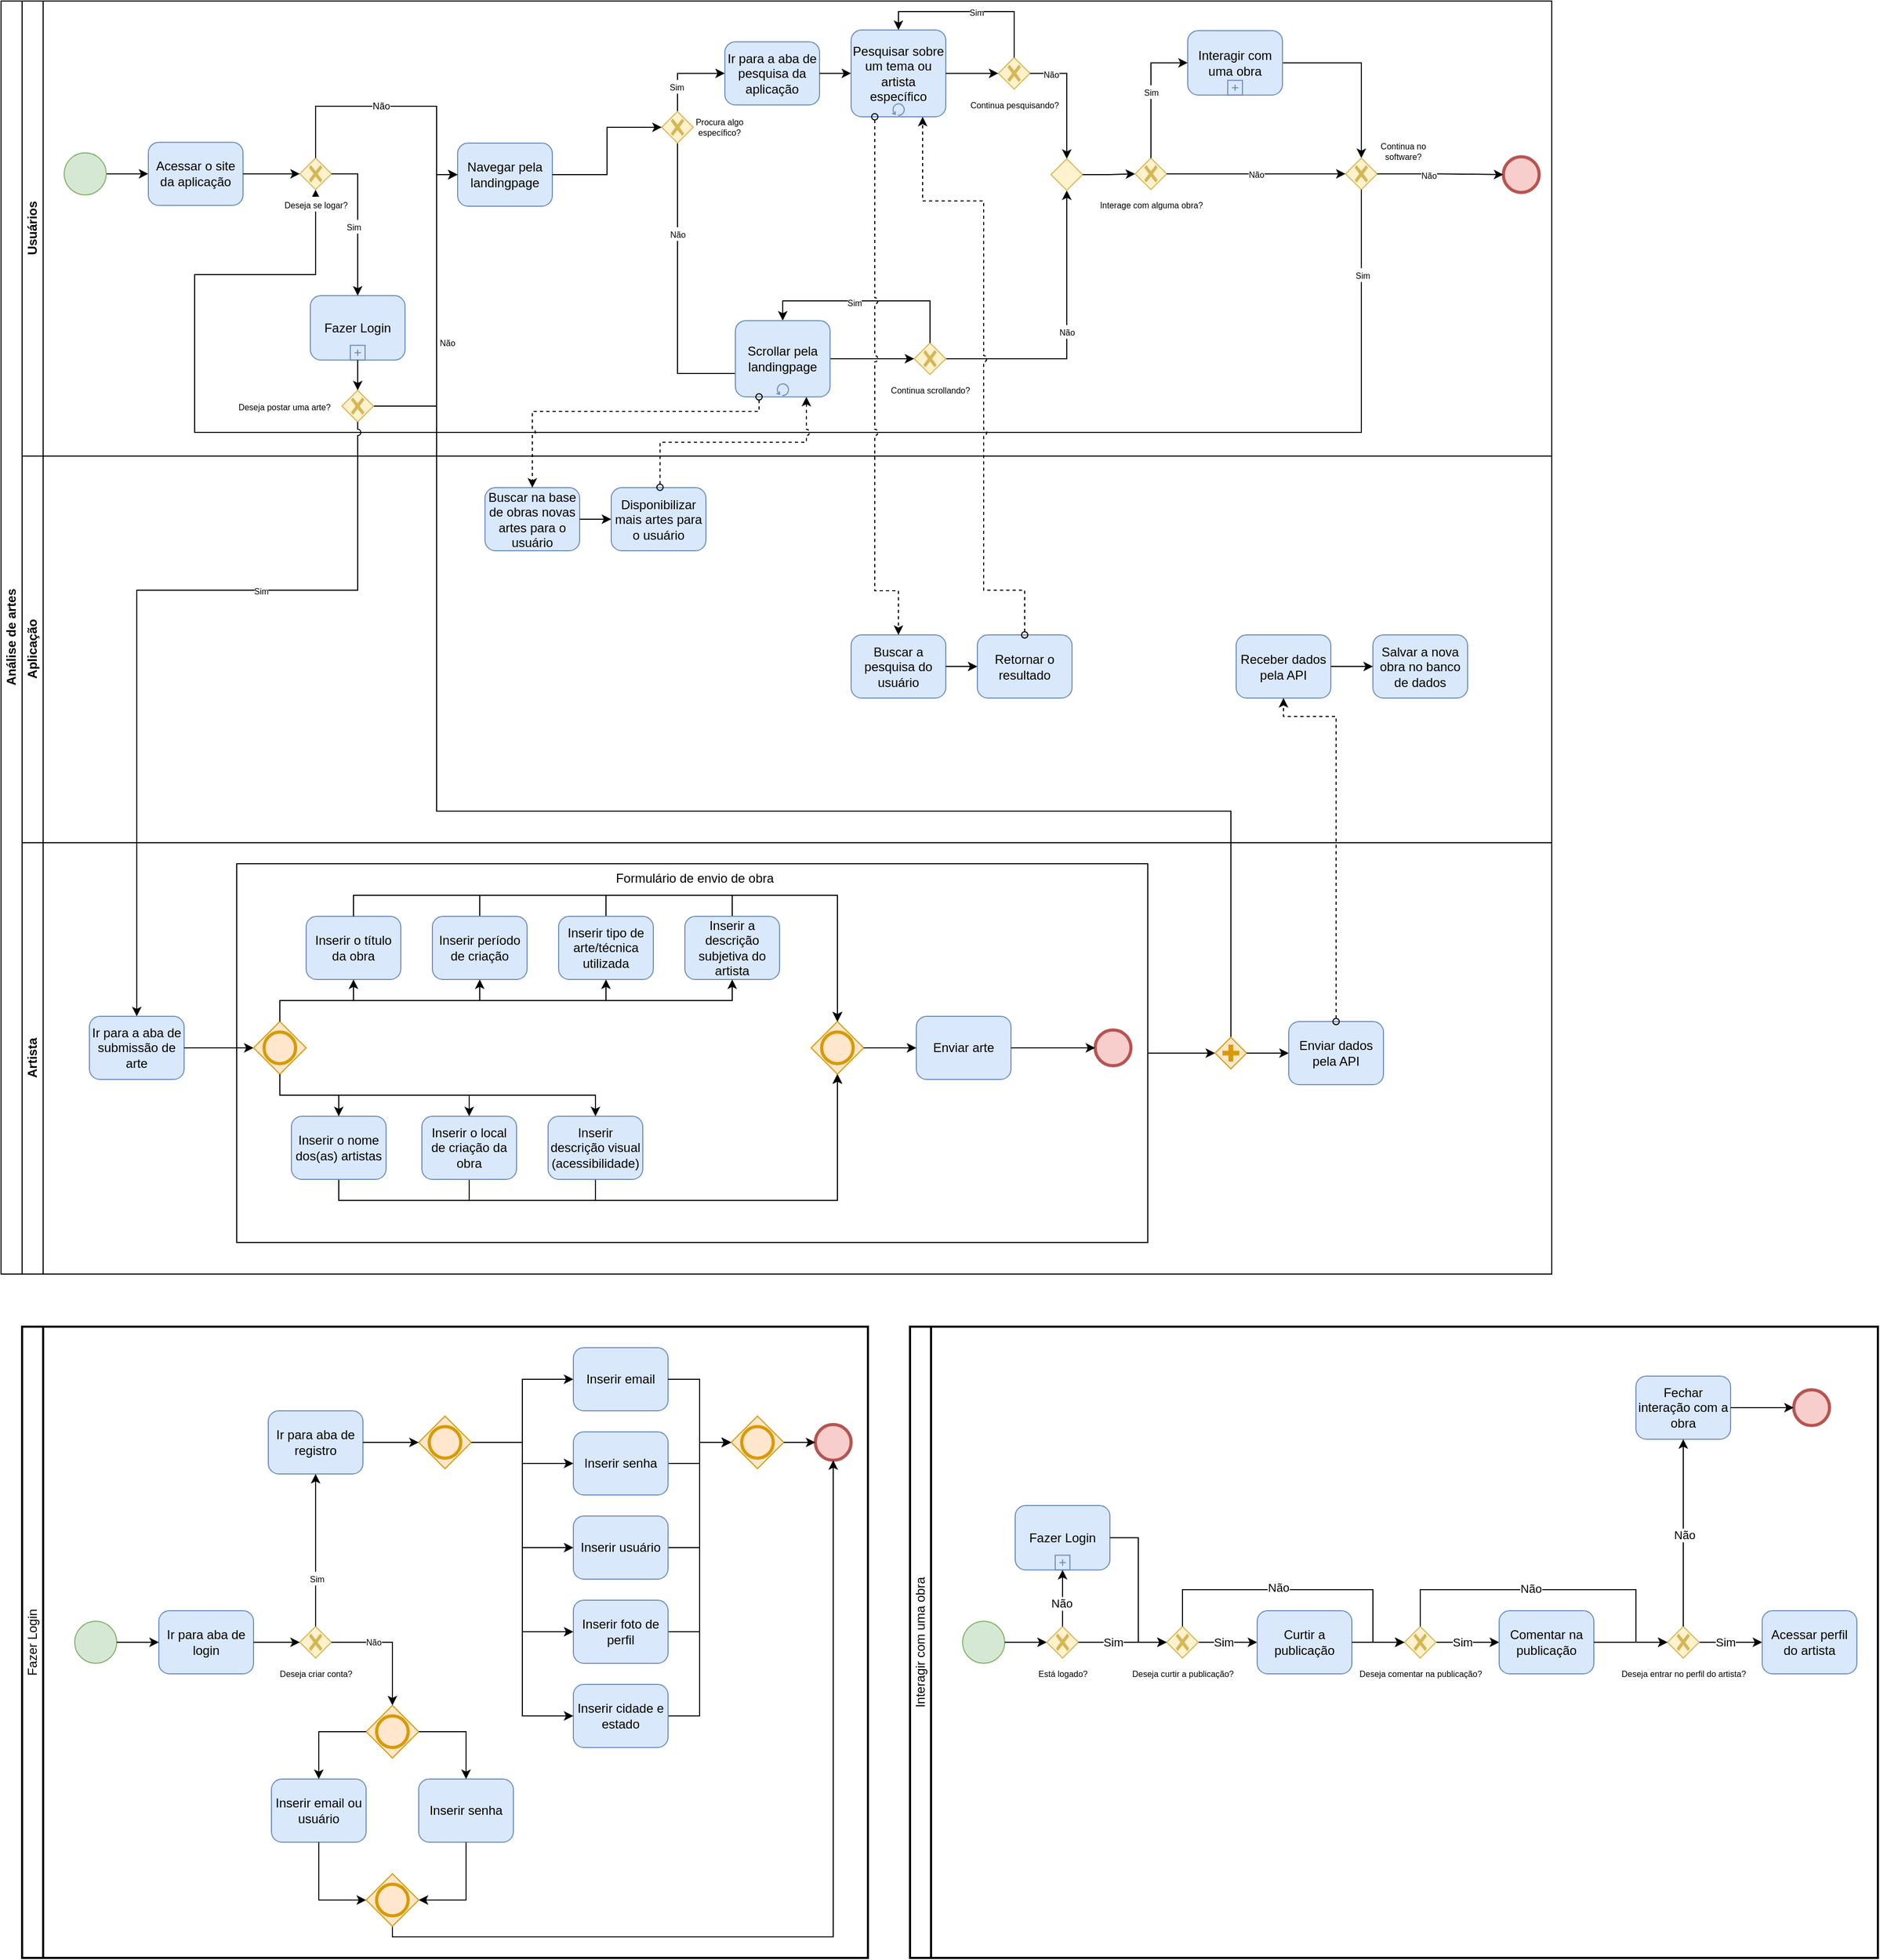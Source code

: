 <mxfile version="26.2.10">
  <diagram id="prtHgNgQTEPvFCAcTncT" name="Page-1">
    <mxGraphModel dx="3608" dy="2298" grid="1" gridSize="10" guides="1" tooltips="1" connect="1" arrows="1" fold="1" page="0" pageScale="1" pageWidth="1169" pageHeight="827" math="0" shadow="0">
      <root>
        <mxCell id="0" />
        <mxCell id="1" parent="0" />
        <mxCell id="dNxyNK7c78bLwvsdeMH5-19" value="Análise de artes" style="swimlane;html=1;childLayout=stackLayout;resizeParent=1;resizeParentMax=0;horizontal=0;startSize=20;horizontalStack=0;" parent="1" vertex="1">
          <mxGeometry x="156" y="-80" width="1474" height="1210" as="geometry">
            <mxRectangle x="120" y="120" width="40" height="50" as="alternateBounds" />
          </mxGeometry>
        </mxCell>
        <mxCell id="dNxyNK7c78bLwvsdeMH5-27" value="" style="edgeStyle=orthogonalEdgeStyle;rounded=0;orthogonalLoop=1;jettySize=auto;html=1;dashed=1;endArrow=none;endFill=0;" parent="dNxyNK7c78bLwvsdeMH5-19" edge="1">
          <mxGeometry relative="1" as="geometry">
            <mxPoint x="180" y="90" as="sourcePoint" />
          </mxGeometry>
        </mxCell>
        <mxCell id="dNxyNK7c78bLwvsdeMH5-31" style="edgeStyle=orthogonalEdgeStyle;rounded=0;orthogonalLoop=1;jettySize=auto;html=1;endArrow=classic;endFill=1;" parent="dNxyNK7c78bLwvsdeMH5-19" edge="1">
          <mxGeometry relative="1" as="geometry">
            <mxPoint x="300" y="160" as="sourcePoint" />
          </mxGeometry>
        </mxCell>
        <mxCell id="dNxyNK7c78bLwvsdeMH5-35" style="edgeStyle=orthogonalEdgeStyle;rounded=0;orthogonalLoop=1;jettySize=auto;html=1;endArrow=classic;endFill=1;" parent="dNxyNK7c78bLwvsdeMH5-19" edge="1">
          <mxGeometry relative="1" as="geometry">
            <mxPoint x="300" y="200" as="sourcePoint" />
          </mxGeometry>
        </mxCell>
        <mxCell id="dNxyNK7c78bLwvsdeMH5-38" style="edgeStyle=orthogonalEdgeStyle;rounded=0;orthogonalLoop=1;jettySize=auto;html=1;endArrow=classic;endFill=1;" parent="dNxyNK7c78bLwvsdeMH5-19" edge="1">
          <mxGeometry relative="1" as="geometry">
            <Array as="points">
              <mxPoint x="180" y="340" />
              <mxPoint x="400" y="340" />
            </Array>
            <mxPoint x="180.029" y="210" as="sourcePoint" />
          </mxGeometry>
        </mxCell>
        <mxCell id="dNxyNK7c78bLwvsdeMH5-20" value="Usuários" style="swimlane;html=1;startSize=20;horizontal=0;" parent="dNxyNK7c78bLwvsdeMH5-19" vertex="1">
          <mxGeometry x="20" width="1454" height="432.5" as="geometry" />
        </mxCell>
        <mxCell id="dNxyNK7c78bLwvsdeMH5-25" value="" style="edgeStyle=orthogonalEdgeStyle;rounded=0;orthogonalLoop=1;jettySize=auto;html=1;entryX=0;entryY=0.5;entryDx=0;entryDy=0;entryPerimeter=0;" parent="dNxyNK7c78bLwvsdeMH5-20" source="dNxyNK7c78bLwvsdeMH5-23" target="qu2Na61Odkzni5Ma85bP-3" edge="1">
          <mxGeometry relative="1" as="geometry">
            <mxPoint x="120" y="95" as="targetPoint" />
          </mxGeometry>
        </mxCell>
        <mxCell id="dNxyNK7c78bLwvsdeMH5-23" value="" style="ellipse;whiteSpace=wrap;html=1;fillColor=#d5e8d4;strokeColor=#82b366;" parent="dNxyNK7c78bLwvsdeMH5-20" vertex="1">
          <mxGeometry x="40" y="144.22" width="40" height="40" as="geometry" />
        </mxCell>
        <mxCell id="dNxyNK7c78bLwvsdeMH5-33" value="" style="edgeStyle=orthogonalEdgeStyle;rounded=0;orthogonalLoop=1;jettySize=auto;html=1;endArrow=classic;endFill=1;" parent="dNxyNK7c78bLwvsdeMH5-20" edge="1">
          <mxGeometry relative="1" as="geometry">
            <mxPoint x="320" y="60" as="sourcePoint" />
          </mxGeometry>
        </mxCell>
        <mxCell id="qu2Na61Odkzni5Ma85bP-3" value="Acessar o site da aplicação" style="points=[[0.25,0,0],[0.5,0,0],[0.75,0,0],[1,0.25,0],[1,0.5,0],[1,0.75,0],[0.75,1,0],[0.5,1,0],[0.25,1,0],[0,0.75,0],[0,0.5,0],[0,0.25,0]];shape=mxgraph.bpmn.task;whiteSpace=wrap;rectStyle=rounded;size=10;html=1;container=1;expand=0;collapsible=0;taskMarker=abstract;fillColor=#dae8fc;strokeColor=#6c8ebf;" parent="dNxyNK7c78bLwvsdeMH5-20" vertex="1">
          <mxGeometry x="120" y="134.22" width="90" height="60" as="geometry" />
        </mxCell>
        <mxCell id="qu2Na61Odkzni5Ma85bP-5" value="Navegar pela landingpage" style="points=[[0.25,0,0],[0.5,0,0],[0.75,0,0],[1,0.25,0],[1,0.5,0],[1,0.75,0],[0.75,1,0],[0.5,1,0],[0.25,1,0],[0,0.75,0],[0,0.5,0],[0,0.25,0]];shape=mxgraph.bpmn.task;whiteSpace=wrap;rectStyle=rounded;size=10;html=1;container=1;expand=0;collapsible=0;taskMarker=abstract;fillColor=#dae8fc;strokeColor=#6c8ebf;" parent="dNxyNK7c78bLwvsdeMH5-20" vertex="1">
          <mxGeometry x="414" y="134.97" width="90" height="60" as="geometry" />
        </mxCell>
        <mxCell id="qu2Na61Odkzni5Ma85bP-10" value="Ir para a aba de pesquisa da aplicação" style="points=[[0.25,0,0],[0.5,0,0],[0.75,0,0],[1,0.25,0],[1,0.5,0],[1,0.75,0],[0.75,1,0],[0.5,1,0],[0.25,1,0],[0,0.75,0],[0,0.5,0],[0,0.25,0]];shape=mxgraph.bpmn.task;whiteSpace=wrap;rectStyle=rounded;size=10;html=1;container=1;expand=0;collapsible=0;taskMarker=abstract;fillColor=#dae8fc;strokeColor=#6c8ebf;" parent="dNxyNK7c78bLwvsdeMH5-20" vertex="1">
          <mxGeometry x="668" y="38.72" width="90" height="60" as="geometry" />
        </mxCell>
        <mxCell id="qu2Na61Odkzni5Ma85bP-12" style="edgeStyle=orthogonalEdgeStyle;rounded=0;orthogonalLoop=1;jettySize=auto;html=1;entryX=0;entryY=0.5;entryDx=0;entryDy=0;entryPerimeter=0;exitX=0.5;exitY=0;exitDx=0;exitDy=0;exitPerimeter=0;" parent="dNxyNK7c78bLwvsdeMH5-20" source="qu2Na61Odkzni5Ma85bP-14" target="qu2Na61Odkzni5Ma85bP-10" edge="1">
          <mxGeometry relative="1" as="geometry">
            <mxPoint x="511.5" y="147.47" as="sourcePoint" />
          </mxGeometry>
        </mxCell>
        <mxCell id="qu2Na61Odkzni5Ma85bP-92" value="&lt;font style=&quot;font-size: 8px;&quot;&gt;Sim&lt;/font&gt;" style="edgeLabel;html=1;align=center;verticalAlign=middle;resizable=0;points=[];" parent="qu2Na61Odkzni5Ma85bP-12" vertex="1" connectable="0">
          <mxGeometry x="-0.414" y="1" relative="1" as="geometry">
            <mxPoint as="offset" />
          </mxGeometry>
        </mxCell>
        <mxCell id="qu2Na61Odkzni5Ma85bP-13" style="edgeStyle=orthogonalEdgeStyle;rounded=0;orthogonalLoop=1;jettySize=auto;html=1;entryX=0;entryY=0.5;entryDx=0;entryDy=0;entryPerimeter=0;exitX=0.5;exitY=1;exitDx=0;exitDy=0;exitPerimeter=0;" parent="dNxyNK7c78bLwvsdeMH5-20" source="qu2Na61Odkzni5Ma85bP-14" edge="1">
          <mxGeometry relative="1" as="geometry">
            <mxPoint x="623" y="149.22" as="sourcePoint" />
            <mxPoint x="678" y="354.22" as="targetPoint" />
            <Array as="points">
              <mxPoint x="623" y="353.97" />
              <mxPoint x="679" y="353.97" />
            </Array>
          </mxGeometry>
        </mxCell>
        <mxCell id="qu2Na61Odkzni5Ma85bP-91" value="&lt;font style=&quot;font-size: 8px;&quot;&gt;Não&lt;/font&gt;" style="edgeLabel;html=1;align=center;verticalAlign=middle;resizable=0;points=[];" parent="qu2Na61Odkzni5Ma85bP-13" vertex="1" connectable="0">
          <mxGeometry x="-0.718" relative="1" as="geometry">
            <mxPoint y="47" as="offset" />
          </mxGeometry>
        </mxCell>
        <mxCell id="qu2Na61Odkzni5Ma85bP-14" value="" style="points=[[0.25,0.25,0],[0.5,0,0],[0.75,0.25,0],[1,0.5,0],[0.75,0.75,0],[0.5,1,0],[0.25,0.75,0],[0,0.5,0]];shape=mxgraph.bpmn.gateway2;html=1;verticalLabelPosition=bottom;labelBackgroundColor=#ffffff;verticalAlign=top;align=center;perimeter=rhombusPerimeter;outlineConnect=0;outline=none;symbol=none;gwType=exclusive;fillColor=#fff2cc;strokeColor=#d6b656;" parent="dNxyNK7c78bLwvsdeMH5-20" vertex="1">
          <mxGeometry x="608" y="104.97" width="30" height="30" as="geometry" />
        </mxCell>
        <mxCell id="qu2Na61Odkzni5Ma85bP-17" value="Procura algo específico?" style="text;html=1;strokeColor=none;fillColor=none;align=center;verticalAlign=middle;whiteSpace=wrap;rounded=0;fontSize=8;" parent="dNxyNK7c78bLwvsdeMH5-20" vertex="1">
          <mxGeometry x="638" y="114.97" width="50" height="10" as="geometry" />
        </mxCell>
        <mxCell id="qu2Na61Odkzni5Ma85bP-59" style="edgeStyle=orthogonalEdgeStyle;rounded=0;orthogonalLoop=1;jettySize=auto;html=1;entryX=0.5;entryY=1;entryDx=0;entryDy=0;entryPerimeter=0;" parent="dNxyNK7c78bLwvsdeMH5-20" source="qu2Na61Odkzni5Ma85bP-55" target="qu2Na61Odkzni5Ma85bP-82" edge="1">
          <mxGeometry relative="1" as="geometry">
            <mxPoint x="824" y="224.97" as="targetPoint" />
          </mxGeometry>
        </mxCell>
        <mxCell id="qu2Na61Odkzni5Ma85bP-88" value="&lt;font style=&quot;font-size: 8px;&quot;&gt;Não&lt;/font&gt;" style="edgeLabel;html=1;align=center;verticalAlign=middle;resizable=0;points=[];" parent="qu2Na61Odkzni5Ma85bP-59" vertex="1" connectable="0">
          <mxGeometry x="0.033" relative="1" as="geometry">
            <mxPoint y="1" as="offset" />
          </mxGeometry>
        </mxCell>
        <mxCell id="qu2Na61Odkzni5Ma85bP-55" value="&lt;font style=&quot;font-size: 8px;&quot;&gt;Continua scrollando?&lt;/font&gt;" style="points=[[0.25,0.25,0],[0.5,0,0],[0.75,0.25,0],[1,0.5,0],[0.75,0.75,0],[0.5,1,0],[0.25,0.75,0],[0,0.5,0]];shape=mxgraph.bpmn.gateway2;html=1;verticalLabelPosition=bottom;labelBackgroundColor=#ffffff;verticalAlign=top;align=center;perimeter=rhombusPerimeter;outlineConnect=0;outline=none;symbol=none;gwType=exclusive;fillColor=#fff2cc;strokeColor=#d6b656;" parent="dNxyNK7c78bLwvsdeMH5-20" vertex="1">
          <mxGeometry x="848" y="324.97" width="30" height="30" as="geometry" />
        </mxCell>
        <mxCell id="qu2Na61Odkzni5Ma85bP-57" style="edgeStyle=orthogonalEdgeStyle;rounded=0;orthogonalLoop=1;jettySize=auto;html=1;entryX=0.5;entryY=0;entryDx=0;entryDy=0;entryPerimeter=0;exitX=0.5;exitY=0;exitDx=0;exitDy=0;exitPerimeter=0;" parent="dNxyNK7c78bLwvsdeMH5-20" source="qu2Na61Odkzni5Ma85bP-55" target="qu2Na61Odkzni5Ma85bP-72" edge="1">
          <mxGeometry relative="1" as="geometry">
            <mxPoint x="599" y="194.97" as="targetPoint" />
            <Array as="points">
              <mxPoint x="863" y="285" />
              <mxPoint x="723" y="285" />
            </Array>
          </mxGeometry>
        </mxCell>
        <mxCell id="qu2Na61Odkzni5Ma85bP-89" value="&lt;font style=&quot;font-size: 8px;&quot;&gt;Sim&lt;/font&gt;" style="edgeLabel;html=1;align=center;verticalAlign=middle;resizable=0;points=[];" parent="qu2Na61Odkzni5Ma85bP-57" vertex="1" connectable="0">
          <mxGeometry x="-0.194" relative="1" as="geometry">
            <mxPoint x="-32" y="1" as="offset" />
          </mxGeometry>
        </mxCell>
        <mxCell id="qu2Na61Odkzni5Ma85bP-63" style="edgeStyle=orthogonalEdgeStyle;rounded=0;orthogonalLoop=1;jettySize=auto;html=1;entryX=0;entryY=0.5;entryDx=0;entryDy=0;entryPerimeter=0;" parent="dNxyNK7c78bLwvsdeMH5-20" source="qu2Na61Odkzni5Ma85bP-10" target="qu2Na61Odkzni5Ma85bP-66" edge="1">
          <mxGeometry relative="1" as="geometry">
            <mxPoint x="674" y="104.97" as="targetPoint" />
          </mxGeometry>
        </mxCell>
        <mxCell id="qu2Na61Odkzni5Ma85bP-65" style="edgeStyle=orthogonalEdgeStyle;rounded=0;orthogonalLoop=1;jettySize=auto;html=1;entryX=0;entryY=0.5;entryDx=0;entryDy=0;entryPerimeter=0;exitX=1;exitY=0.5;exitDx=0;exitDy=0;exitPerimeter=0;" parent="dNxyNK7c78bLwvsdeMH5-20" source="qu2Na61Odkzni5Ma85bP-72" target="qu2Na61Odkzni5Ma85bP-55" edge="1">
          <mxGeometry relative="1" as="geometry">
            <mxPoint x="644" y="224.97" as="sourcePoint" />
          </mxGeometry>
        </mxCell>
        <mxCell id="qu2Na61Odkzni5Ma85bP-66" value="&lt;font&gt;Pesquisar sobre um tema ou artista específico&lt;/font&gt;" style="points=[[0.25,0,0],[0.5,0,0],[0.75,0,0],[1,0.25,0],[1,0.5,0],[1,0.75,0],[0.75,1,0],[0.5,1,0],[0.25,1,0],[0,0.75,0],[0,0.5,0],[0,0.25,0]];shape=mxgraph.bpmn.task;whiteSpace=wrap;rectStyle=rounded;size=10;html=1;container=1;expand=0;collapsible=0;taskMarker=abstract;isLoopStandard=1;fillColor=#dae8fc;strokeColor=#6c8ebf;" parent="dNxyNK7c78bLwvsdeMH5-20" vertex="1">
          <mxGeometry x="788" y="27.47" width="90" height="82.5" as="geometry" />
        </mxCell>
        <mxCell id="qu2Na61Odkzni5Ma85bP-72" value="Scrollar pela landingpage" style="points=[[0.25,0,0],[0.5,0,0],[0.75,0,0],[1,0.25,0],[1,0.5,0],[1,0.75,0],[0.75,1,0],[0.5,1,0],[0.25,1,0],[0,0.75,0],[0,0.5,0],[0,0.25,0]];shape=mxgraph.bpmn.task;whiteSpace=wrap;rectStyle=rounded;size=10;html=1;container=1;expand=0;collapsible=0;taskMarker=abstract;isLoopStandard=1;fillColor=#dae8fc;strokeColor=#6c8ebf;" parent="dNxyNK7c78bLwvsdeMH5-20" vertex="1">
          <mxGeometry x="678" y="303.72" width="90" height="72.5" as="geometry" />
        </mxCell>
        <mxCell id="qu2Na61Odkzni5Ma85bP-74" value="&lt;font style=&quot;font-size: 8px;&quot;&gt;Continua pesquisando?&lt;/font&gt;" style="points=[[0.25,0.25,0],[0.5,0,0],[0.75,0.25,0],[1,0.5,0],[0.75,0.75,0],[0.5,1,0],[0.25,0.75,0],[0,0.5,0]];shape=mxgraph.bpmn.gateway2;html=1;verticalLabelPosition=bottom;labelBackgroundColor=#ffffff;verticalAlign=top;align=center;perimeter=rhombusPerimeter;outlineConnect=0;outline=none;symbol=none;gwType=exclusive;fillColor=#fff2cc;strokeColor=#d6b656;" parent="dNxyNK7c78bLwvsdeMH5-20" vertex="1">
          <mxGeometry x="928" y="53.72" width="30" height="30" as="geometry" />
        </mxCell>
        <mxCell id="qu2Na61Odkzni5Ma85bP-78" style="edgeStyle=orthogonalEdgeStyle;rounded=0;orthogonalLoop=1;jettySize=auto;html=1;entryX=0;entryY=0.5;entryDx=0;entryDy=0;entryPerimeter=0;" parent="dNxyNK7c78bLwvsdeMH5-20" source="qu2Na61Odkzni5Ma85bP-66" target="qu2Na61Odkzni5Ma85bP-74" edge="1">
          <mxGeometry relative="1" as="geometry" />
        </mxCell>
        <mxCell id="qu2Na61Odkzni5Ma85bP-79" style="edgeStyle=orthogonalEdgeStyle;rounded=0;orthogonalLoop=1;jettySize=auto;html=1;exitX=0.5;exitY=0;exitDx=0;exitDy=0;exitPerimeter=0;entryX=0.5;entryY=0;entryDx=0;entryDy=0;entryPerimeter=0;" parent="dNxyNK7c78bLwvsdeMH5-20" source="qu2Na61Odkzni5Ma85bP-74" target="qu2Na61Odkzni5Ma85bP-66" edge="1">
          <mxGeometry relative="1" as="geometry">
            <Array as="points">
              <mxPoint x="940" y="10" />
              <mxPoint x="830" y="10" />
            </Array>
          </mxGeometry>
        </mxCell>
        <mxCell id="qu2Na61Odkzni5Ma85bP-93" value="&lt;font style=&quot;font-size: 8px;&quot;&gt;Sim&lt;/font&gt;" style="edgeLabel;html=1;align=center;verticalAlign=middle;resizable=0;points=[];" parent="qu2Na61Odkzni5Ma85bP-79" vertex="1" connectable="0">
          <mxGeometry x="-0.067" relative="1" as="geometry">
            <mxPoint as="offset" />
          </mxGeometry>
        </mxCell>
        <mxCell id="qu2Na61Odkzni5Ma85bP-81" style="edgeStyle=orthogonalEdgeStyle;rounded=0;orthogonalLoop=1;jettySize=auto;html=1;entryX=0.5;entryY=0;entryDx=0;entryDy=0;entryPerimeter=0;" parent="dNxyNK7c78bLwvsdeMH5-20" source="qu2Na61Odkzni5Ma85bP-74" target="qu2Na61Odkzni5Ma85bP-82" edge="1">
          <mxGeometry relative="1" as="geometry">
            <mxPoint x="904" y="104.97" as="targetPoint" />
          </mxGeometry>
        </mxCell>
        <mxCell id="qu2Na61Odkzni5Ma85bP-96" value="&lt;font style=&quot;font-size: 8px;&quot;&gt;Não&lt;/font&gt;" style="edgeLabel;html=1;align=center;verticalAlign=middle;resizable=0;points=[];" parent="qu2Na61Odkzni5Ma85bP-81" vertex="1" connectable="0">
          <mxGeometry x="-0.667" relative="1" as="geometry">
            <mxPoint as="offset" />
          </mxGeometry>
        </mxCell>
        <mxCell id="qu2Na61Odkzni5Ma85bP-82" value="" style="points=[[0.25,0.25,0],[0.5,0,0],[0.75,0.25,0],[1,0.5,0],[0.75,0.75,0],[0.5,1,0],[0.25,0.75,0],[0,0.5,0]];shape=mxgraph.bpmn.gateway2;html=1;verticalLabelPosition=bottom;labelBackgroundColor=#ffffff;verticalAlign=top;align=center;perimeter=rhombusPerimeter;outlineConnect=0;outline=none;symbol=none;fillColor=#fff2cc;strokeColor=#d6b656;" parent="dNxyNK7c78bLwvsdeMH5-20" vertex="1">
          <mxGeometry x="978" y="149.97" width="30" height="30" as="geometry" />
        </mxCell>
        <mxCell id="qu2Na61Odkzni5Ma85bP-84" style="edgeStyle=orthogonalEdgeStyle;rounded=0;orthogonalLoop=1;jettySize=auto;html=1;entryX=0;entryY=0.5;entryDx=0;entryDy=0;entryPerimeter=0;" parent="dNxyNK7c78bLwvsdeMH5-20" source="qu2Na61Odkzni5Ma85bP-82" target="qu2Na61Odkzni5Ma85bP-87" edge="1">
          <mxGeometry relative="1" as="geometry">
            <mxPoint x="944.0" y="166.22" as="targetPoint" />
          </mxGeometry>
        </mxCell>
        <mxCell id="qu2Na61Odkzni5Ma85bP-104" style="edgeStyle=orthogonalEdgeStyle;rounded=0;orthogonalLoop=1;jettySize=auto;html=1;" parent="dNxyNK7c78bLwvsdeMH5-20" source="qu2Na61Odkzni5Ma85bP-86" target="qu2Na61Odkzni5Ma85bP-99" edge="1">
          <mxGeometry relative="1" as="geometry" />
        </mxCell>
        <mxCell id="qu2Na61Odkzni5Ma85bP-86" value="Interagir com uma obra" style="points=[[0.25,0,0],[0.5,0,0],[0.75,0,0],[1,0.25,0],[1,0.5,0],[1,0.75,0],[0.75,1,0],[0.5,1,0],[0.25,1,0],[0,0.75,0],[0,0.5,0],[0,0.25,0]];shape=mxgraph.bpmn.task;whiteSpace=wrap;rectStyle=rounded;size=10;html=1;container=1;expand=0;collapsible=0;taskMarker=abstract;isLoopSub=1;fillColor=#dae8fc;strokeColor=#6c8ebf;" parent="dNxyNK7c78bLwvsdeMH5-20" vertex="1">
          <mxGeometry x="1108" y="28.1" width="90" height="61.25" as="geometry" />
        </mxCell>
        <mxCell id="qu2Na61Odkzni5Ma85bP-87" value="&lt;font style=&quot;font-size: 8px;&quot;&gt;Interage com alguma obra?&lt;/font&gt;" style="points=[[0.25,0.25,0],[0.5,0,0],[0.75,0.25,0],[1,0.5,0],[0.75,0.75,0],[0.5,1,0],[0.25,0.75,0],[0,0.5,0]];shape=mxgraph.bpmn.gateway2;html=1;verticalLabelPosition=bottom;labelBackgroundColor=#ffffff;verticalAlign=top;align=center;perimeter=rhombusPerimeter;outlineConnect=0;outline=none;symbol=none;gwType=exclusive;fillColor=#fff2cc;strokeColor=#d6b656;" parent="dNxyNK7c78bLwvsdeMH5-20" vertex="1">
          <mxGeometry x="1058" y="149.22" width="30" height="30" as="geometry" />
        </mxCell>
        <mxCell id="qu2Na61Odkzni5Ma85bP-97" value="&lt;font style=&quot;font-size: 8px;&quot;&gt;Sim&lt;/font&gt;" style="edgeStyle=orthogonalEdgeStyle;rounded=0;orthogonalLoop=1;jettySize=auto;html=1;entryX=0;entryY=0.5;entryDx=0;entryDy=0;entryPerimeter=0;exitX=0.5;exitY=0;exitDx=0;exitDy=0;exitPerimeter=0;" parent="dNxyNK7c78bLwvsdeMH5-20" source="qu2Na61Odkzni5Ma85bP-87" target="qu2Na61Odkzni5Ma85bP-86" edge="1">
          <mxGeometry relative="1" as="geometry" />
        </mxCell>
        <mxCell id="qu2Na61Odkzni5Ma85bP-99" value="" style="points=[[0.25,0.25,0],[0.5,0,0],[0.75,0.25,0],[1,0.5,0],[0.75,0.75,0],[0.5,1,0],[0.25,0.75,0],[0,0.5,0]];shape=mxgraph.bpmn.gateway2;html=1;verticalLabelPosition=bottom;labelBackgroundColor=#ffffff;verticalAlign=top;align=center;perimeter=rhombusPerimeter;outlineConnect=0;outline=none;symbol=none;gwType=exclusive;fillColor=#fff2cc;strokeColor=#d6b656;" parent="dNxyNK7c78bLwvsdeMH5-20" vertex="1">
          <mxGeometry x="1258" y="149.22" width="30" height="30" as="geometry" />
        </mxCell>
        <mxCell id="qu2Na61Odkzni5Ma85bP-100" value="&lt;font style=&quot;font-size: 8px;&quot;&gt;Não&lt;/font&gt;" style="edgeStyle=orthogonalEdgeStyle;rounded=0;orthogonalLoop=1;jettySize=auto;html=1;entryX=0;entryY=0.5;entryDx=0;entryDy=0;entryPerimeter=0;" parent="dNxyNK7c78bLwvsdeMH5-20" source="qu2Na61Odkzni5Ma85bP-87" target="qu2Na61Odkzni5Ma85bP-99" edge="1">
          <mxGeometry relative="1" as="geometry" />
        </mxCell>
        <mxCell id="qu2Na61Odkzni5Ma85bP-101" style="edgeStyle=orthogonalEdgeStyle;rounded=0;orthogonalLoop=1;jettySize=auto;html=1;entryX=0.5;entryY=1;entryDx=0;entryDy=0;entryPerimeter=0;exitX=0.5;exitY=1;exitDx=0;exitDy=0;exitPerimeter=0;jumpStyle=arc;" parent="dNxyNK7c78bLwvsdeMH5-20" source="qu2Na61Odkzni5Ma85bP-99" target="-mwa4m-E0MItULdfSUNa-5" edge="1">
          <mxGeometry relative="1" as="geometry">
            <Array as="points">
              <mxPoint x="1273" y="410" />
              <mxPoint x="164" y="410" />
              <mxPoint x="164" y="260" />
              <mxPoint x="279" y="260" />
            </Array>
          </mxGeometry>
        </mxCell>
        <mxCell id="qu2Na61Odkzni5Ma85bP-103" value="&lt;font style=&quot;font-size: 8px;&quot;&gt;Sim&lt;/font&gt;" style="edgeLabel;html=1;align=center;verticalAlign=middle;resizable=0;points=[];" parent="qu2Na61Odkzni5Ma85bP-101" vertex="1" connectable="0">
          <mxGeometry x="-0.904" y="1" relative="1" as="geometry">
            <mxPoint as="offset" />
          </mxGeometry>
        </mxCell>
        <mxCell id="qu2Na61Odkzni5Ma85bP-102" value="Continua no software?" style="text;html=1;strokeColor=none;fillColor=none;align=center;verticalAlign=middle;whiteSpace=wrap;rounded=0;fontSize=8;" parent="dNxyNK7c78bLwvsdeMH5-20" vertex="1">
          <mxGeometry x="1288" y="137.97" width="50" height="10" as="geometry" />
        </mxCell>
        <mxCell id="qu2Na61Odkzni5Ma85bP-105" value="" style="points=[[0.145,0.145,0],[0.5,0,0],[0.855,0.145,0],[1,0.5,0],[0.855,0.855,0],[0.5,1,0],[0.145,0.855,0],[0,0.5,0]];shape=mxgraph.bpmn.event;html=1;verticalLabelPosition=bottom;labelBackgroundColor=#ffffff;verticalAlign=top;align=center;perimeter=ellipsePerimeter;outlineConnect=0;aspect=fixed;outline=end;symbol=terminate2;fillColor=#f8cecc;strokeColor=#b85450;" parent="dNxyNK7c78bLwvsdeMH5-20" vertex="1">
          <mxGeometry x="1408" y="147.97" width="34" height="34" as="geometry" />
        </mxCell>
        <mxCell id="qu2Na61Odkzni5Ma85bP-106" style="edgeStyle=orthogonalEdgeStyle;rounded=0;orthogonalLoop=1;jettySize=auto;html=1;entryX=0;entryY=0.5;entryDx=0;entryDy=0;entryPerimeter=0;" parent="dNxyNK7c78bLwvsdeMH5-20" source="qu2Na61Odkzni5Ma85bP-99" target="qu2Na61Odkzni5Ma85bP-105" edge="1">
          <mxGeometry relative="1" as="geometry" />
        </mxCell>
        <mxCell id="qu2Na61Odkzni5Ma85bP-107" value="&lt;font style=&quot;font-size: 8px;&quot;&gt;Não&lt;/font&gt;" style="edgeLabel;html=1;align=center;verticalAlign=middle;resizable=0;points=[];" parent="qu2Na61Odkzni5Ma85bP-106" vertex="1" connectable="0">
          <mxGeometry x="-0.2" y="-1" relative="1" as="geometry">
            <mxPoint as="offset" />
          </mxGeometry>
        </mxCell>
        <mxCell id="-mwa4m-E0MItULdfSUNa-5" value="&lt;font style=&quot;font-size: 8px;&quot;&gt;Deseja se logar?&lt;/font&gt;" style="points=[[0.25,0.25,0],[0.5,0,0],[0.75,0.25,0],[1,0.5,0],[0.75,0.75,0],[0.5,1,0],[0.25,0.75,0],[0,0.5,0]];shape=mxgraph.bpmn.gateway2;html=1;verticalLabelPosition=bottom;labelBackgroundColor=#ffffff;verticalAlign=top;align=center;perimeter=rhombusPerimeter;outlineConnect=0;outline=none;symbol=none;gwType=exclusive;fillColor=#fff2cc;strokeColor=#d6b656;" parent="dNxyNK7c78bLwvsdeMH5-20" vertex="1">
          <mxGeometry x="264" y="149.22" width="30" height="30" as="geometry" />
        </mxCell>
        <mxCell id="-mwa4m-E0MItULdfSUNa-6" style="edgeStyle=orthogonalEdgeStyle;rounded=0;orthogonalLoop=1;jettySize=auto;html=1;entryX=0;entryY=0.5;entryDx=0;entryDy=0;entryPerimeter=0;exitX=1;exitY=0.5;exitDx=0;exitDy=0;exitPerimeter=0;" parent="dNxyNK7c78bLwvsdeMH5-20" source="qu2Na61Odkzni5Ma85bP-3" target="-mwa4m-E0MItULdfSUNa-5" edge="1">
          <mxGeometry relative="1" as="geometry" />
        </mxCell>
        <mxCell id="-mwa4m-E0MItULdfSUNa-7" style="edgeStyle=orthogonalEdgeStyle;rounded=0;orthogonalLoop=1;jettySize=auto;html=1;entryX=0;entryY=0.5;entryDx=0;entryDy=0;entryPerimeter=0;exitX=0.5;exitY=0;exitDx=0;exitDy=0;exitPerimeter=0;" parent="dNxyNK7c78bLwvsdeMH5-20" source="-mwa4m-E0MItULdfSUNa-5" target="qu2Na61Odkzni5Ma85bP-5" edge="1">
          <mxGeometry relative="1" as="geometry">
            <mxPoint x="279" y="149.19" as="sourcePoint" />
            <mxPoint x="364" y="164.94" as="targetPoint" />
            <Array as="points">
              <mxPoint x="279" y="100" />
              <mxPoint x="394" y="100" />
              <mxPoint x="394" y="165" />
            </Array>
          </mxGeometry>
        </mxCell>
        <mxCell id="-mwa4m-E0MItULdfSUNa-9" value="&lt;font style=&quot;font-size: 9px;&quot;&gt;Não&lt;/font&gt;" style="edgeLabel;html=1;align=center;verticalAlign=middle;resizable=0;points=[];" parent="-mwa4m-E0MItULdfSUNa-7" vertex="1" connectable="0">
          <mxGeometry x="0.068" y="2" relative="1" as="geometry">
            <mxPoint x="-22" y="1" as="offset" />
          </mxGeometry>
        </mxCell>
        <mxCell id="-mwa4m-E0MItULdfSUNa-13" value="Fazer Login" style="points=[[0.25,0,0],[0.5,0,0],[0.75,0,0],[1,0.25,0],[1,0.5,0],[1,0.75,0],[0.75,1,0],[0.5,1,0],[0.25,1,0],[0,0.75,0],[0,0.5,0],[0,0.25,0]];shape=mxgraph.bpmn.task;whiteSpace=wrap;rectStyle=rounded;size=10;html=1;container=1;expand=0;collapsible=0;taskMarker=abstract;isLoopSub=1;fillColor=#dae8fc;strokeColor=#6c8ebf;" parent="dNxyNK7c78bLwvsdeMH5-20" vertex="1">
          <mxGeometry x="274" y="280" width="90" height="61.25" as="geometry" />
        </mxCell>
        <mxCell id="-mwa4m-E0MItULdfSUNa-14" style="edgeStyle=orthogonalEdgeStyle;rounded=0;orthogonalLoop=1;jettySize=auto;html=1;exitX=1;exitY=0.5;exitDx=0;exitDy=0;exitPerimeter=0;entryX=0.5;entryY=0;entryDx=0;entryDy=0;entryPerimeter=0;" parent="dNxyNK7c78bLwvsdeMH5-20" source="-mwa4m-E0MItULdfSUNa-5" target="-mwa4m-E0MItULdfSUNa-13" edge="1">
          <mxGeometry relative="1" as="geometry">
            <Array as="points">
              <mxPoint x="319" y="164" />
            </Array>
          </mxGeometry>
        </mxCell>
        <mxCell id="-mwa4m-E0MItULdfSUNa-16" value="&lt;font style=&quot;font-size: 8px;&quot;&gt;Sim&lt;/font&gt;" style="edgeLabel;html=1;align=center;verticalAlign=middle;resizable=0;points=[];" parent="-mwa4m-E0MItULdfSUNa-14" vertex="1" connectable="0">
          <mxGeometry x="-0.575" y="-1" relative="1" as="geometry">
            <mxPoint x="-3" y="45" as="offset" />
          </mxGeometry>
        </mxCell>
        <mxCell id="-mwa4m-E0MItULdfSUNa-15" style="edgeStyle=orthogonalEdgeStyle;rounded=0;orthogonalLoop=1;jettySize=auto;html=1;exitX=1;exitY=0.5;exitDx=0;exitDy=0;exitPerimeter=0;entryX=0;entryY=0.5;entryDx=0;entryDy=0;entryPerimeter=0;" parent="dNxyNK7c78bLwvsdeMH5-20" source="-mwa4m-E0MItULdfSUNa-17" target="qu2Na61Odkzni5Ma85bP-5" edge="1">
          <mxGeometry relative="1" as="geometry">
            <Array as="points">
              <mxPoint x="394" y="385" />
              <mxPoint x="394" y="165" />
            </Array>
          </mxGeometry>
        </mxCell>
        <mxCell id="-mwa4m-E0MItULdfSUNa-28" value="&lt;font style=&quot;font-size: 8px;&quot;&gt;Não&lt;/font&gt;" style="edgeLabel;html=1;align=center;verticalAlign=middle;resizable=0;points=[];" parent="-mwa4m-E0MItULdfSUNa-15" vertex="1" connectable="0">
          <mxGeometry x="-0.221" y="-2" relative="1" as="geometry">
            <mxPoint x="8" y="-4" as="offset" />
          </mxGeometry>
        </mxCell>
        <mxCell id="-mwa4m-E0MItULdfSUNa-17" value="" style="points=[[0.25,0.25,0],[0.5,0,0],[0.75,0.25,0],[1,0.5,0],[0.75,0.75,0],[0.5,1,0],[0.25,0.75,0],[0,0.5,0]];shape=mxgraph.bpmn.gateway2;html=1;verticalLabelPosition=bottom;labelBackgroundColor=#ffffff;verticalAlign=top;align=center;perimeter=rhombusPerimeter;outlineConnect=0;outline=none;symbol=none;gwType=exclusive;fillColor=#fff2cc;strokeColor=#d6b656;" parent="dNxyNK7c78bLwvsdeMH5-20" vertex="1">
          <mxGeometry x="304" y="370" width="30" height="30" as="geometry" />
        </mxCell>
        <mxCell id="-mwa4m-E0MItULdfSUNa-24" style="edgeStyle=orthogonalEdgeStyle;rounded=0;orthogonalLoop=1;jettySize=auto;html=1;entryX=0;entryY=0.5;entryDx=0;entryDy=0;entryPerimeter=0;" parent="dNxyNK7c78bLwvsdeMH5-20" source="qu2Na61Odkzni5Ma85bP-5" target="qu2Na61Odkzni5Ma85bP-14" edge="1">
          <mxGeometry relative="1" as="geometry" />
        </mxCell>
        <mxCell id="-mwa4m-E0MItULdfSUNa-26" style="edgeStyle=orthogonalEdgeStyle;rounded=0;orthogonalLoop=1;jettySize=auto;html=1;entryX=0.5;entryY=0;entryDx=0;entryDy=0;entryPerimeter=0;" parent="dNxyNK7c78bLwvsdeMH5-20" source="-mwa4m-E0MItULdfSUNa-13" target="-mwa4m-E0MItULdfSUNa-17" edge="1">
          <mxGeometry relative="1" as="geometry" />
        </mxCell>
        <mxCell id="-mwa4m-E0MItULdfSUNa-29" value="&lt;font style=&quot;font-size: 8px;&quot;&gt;Deseja postar uma arte?&lt;/font&gt;" style="text;html=1;align=center;verticalAlign=middle;resizable=0;points=[];autosize=1;strokeColor=none;fillColor=none;" parent="dNxyNK7c78bLwvsdeMH5-20" vertex="1">
          <mxGeometry x="194" y="370" width="110" height="30" as="geometry" />
        </mxCell>
        <mxCell id="dNxyNK7c78bLwvsdeMH5-21" value="Aplicação" style="swimlane;html=1;startSize=20;horizontal=0;" parent="dNxyNK7c78bLwvsdeMH5-19" vertex="1">
          <mxGeometry x="20" y="432.5" width="1454" height="367.5" as="geometry" />
        </mxCell>
        <mxCell id="dNxyNK7c78bLwvsdeMH5-29" value="" style="edgeStyle=orthogonalEdgeStyle;rounded=0;orthogonalLoop=1;jettySize=auto;html=1;endArrow=classic;endFill=1;" parent="dNxyNK7c78bLwvsdeMH5-21" edge="1">
          <mxGeometry relative="1" as="geometry">
            <mxPoint x="200" y="60" as="sourcePoint" />
          </mxGeometry>
        </mxCell>
        <mxCell id="qu2Na61Odkzni5Ma85bP-21" value="Disponibilizar mais artes para o usuário" style="points=[[0.25,0,0],[0.5,0,0],[0.75,0,0],[1,0.25,0],[1,0.5,0],[1,0.75,0],[0.75,1,0],[0.5,1,0],[0.25,1,0],[0,0.75,0],[0,0.5,0],[0,0.25,0]];shape=mxgraph.bpmn.task;whiteSpace=wrap;rectStyle=rounded;size=10;html=1;container=1;expand=0;collapsible=0;taskMarker=abstract;fillColor=#dae8fc;strokeColor=#6c8ebf;" parent="dNxyNK7c78bLwvsdeMH5-21" vertex="1">
          <mxGeometry x="560" y="30" width="90" height="60" as="geometry" />
        </mxCell>
        <mxCell id="qu2Na61Odkzni5Ma85bP-50" value="Buscar na base de obras novas artes para o usuário" style="points=[[0.25,0,0],[0.5,0,0],[0.75,0,0],[1,0.25,0],[1,0.5,0],[1,0.75,0],[0.75,1,0],[0.5,1,0],[0.25,1,0],[0,0.75,0],[0,0.5,0],[0,0.25,0]];shape=mxgraph.bpmn.task;whiteSpace=wrap;rectStyle=rounded;size=10;html=1;container=1;expand=0;collapsible=0;taskMarker=abstract;fillColor=#dae8fc;strokeColor=#6c8ebf;" parent="dNxyNK7c78bLwvsdeMH5-21" vertex="1">
          <mxGeometry x="440" y="30" width="90" height="60" as="geometry" />
        </mxCell>
        <mxCell id="qu2Na61Odkzni5Ma85bP-51" style="edgeStyle=orthogonalEdgeStyle;rounded=0;orthogonalLoop=1;jettySize=auto;html=1;entryX=0;entryY=0.5;entryDx=0;entryDy=0;entryPerimeter=0;" parent="dNxyNK7c78bLwvsdeMH5-21" source="qu2Na61Odkzni5Ma85bP-50" target="qu2Na61Odkzni5Ma85bP-21" edge="1">
          <mxGeometry relative="1" as="geometry" />
        </mxCell>
        <mxCell id="qu2Na61Odkzni5Ma85bP-67" value="Buscar a pesquisa do usuário" style="points=[[0.25,0,0],[0.5,0,0],[0.75,0,0],[1,0.25,0],[1,0.5,0],[1,0.75,0],[0.75,1,0],[0.5,1,0],[0.25,1,0],[0,0.75,0],[0,0.5,0],[0,0.25,0]];shape=mxgraph.bpmn.task;whiteSpace=wrap;rectStyle=rounded;size=10;html=1;container=1;expand=0;collapsible=0;taskMarker=abstract;fillColor=#dae8fc;strokeColor=#6c8ebf;" parent="dNxyNK7c78bLwvsdeMH5-21" vertex="1">
          <mxGeometry x="788" y="170" width="90" height="60" as="geometry" />
        </mxCell>
        <mxCell id="qu2Na61Odkzni5Ma85bP-68" value="Retornar o resultado" style="points=[[0.25,0,0],[0.5,0,0],[0.75,0,0],[1,0.25,0],[1,0.5,0],[1,0.75,0],[0.75,1,0],[0.5,1,0],[0.25,1,0],[0,0.75,0],[0,0.5,0],[0,0.25,0]];shape=mxgraph.bpmn.task;whiteSpace=wrap;rectStyle=rounded;size=10;html=1;container=1;expand=0;collapsible=0;taskMarker=abstract;fillColor=#dae8fc;strokeColor=#6c8ebf;" parent="dNxyNK7c78bLwvsdeMH5-21" vertex="1">
          <mxGeometry x="908" y="170" width="90" height="60" as="geometry" />
        </mxCell>
        <mxCell id="qu2Na61Odkzni5Ma85bP-70" style="edgeStyle=orthogonalEdgeStyle;rounded=0;orthogonalLoop=1;jettySize=auto;html=1;entryX=0;entryY=0.5;entryDx=0;entryDy=0;entryPerimeter=0;" parent="dNxyNK7c78bLwvsdeMH5-21" source="qu2Na61Odkzni5Ma85bP-67" target="qu2Na61Odkzni5Ma85bP-68" edge="1">
          <mxGeometry relative="1" as="geometry" />
        </mxCell>
        <mxCell id="qu2Na61Odkzni5Ma85bP-69" style="edgeStyle=orthogonalEdgeStyle;rounded=0;orthogonalLoop=1;jettySize=auto;html=1;exitX=0.25;exitY=1;exitDx=0;exitDy=0;exitPerimeter=0;entryX=0.5;entryY=0;entryDx=0;entryDy=0;entryPerimeter=0;startArrow=oval;startFill=0;dashed=1;jumpStyle=arc;" parent="dNxyNK7c78bLwvsdeMH5-21" source="qu2Na61Odkzni5Ma85bP-66" target="qu2Na61Odkzni5Ma85bP-67" edge="1">
          <mxGeometry relative="1" as="geometry">
            <Array as="points">
              <mxPoint x="811" y="128" />
              <mxPoint x="833" y="128" />
            </Array>
          </mxGeometry>
        </mxCell>
        <mxCell id="sBKngghWUvvmzs-jYIp2-134" value="Receber dados pela API" style="points=[[0.25,0,0],[0.5,0,0],[0.75,0,0],[1,0.25,0],[1,0.5,0],[1,0.75,0],[0.75,1,0],[0.5,1,0],[0.25,1,0],[0,0.75,0],[0,0.5,0],[0,0.25,0]];shape=mxgraph.bpmn.task;whiteSpace=wrap;rectStyle=rounded;size=10;html=1;container=1;expand=0;collapsible=0;taskMarker=abstract;fillColor=#dae8fc;strokeColor=#6c8ebf;" vertex="1" parent="dNxyNK7c78bLwvsdeMH5-21">
          <mxGeometry x="1154" y="170" width="90" height="60" as="geometry" />
        </mxCell>
        <mxCell id="sBKngghWUvvmzs-jYIp2-141" value="Salvar a nova obra no banco de dados" style="points=[[0.25,0,0],[0.5,0,0],[0.75,0,0],[1,0.25,0],[1,0.5,0],[1,0.75,0],[0.75,1,0],[0.5,1,0],[0.25,1,0],[0,0.75,0],[0,0.5,0],[0,0.25,0]];shape=mxgraph.bpmn.task;whiteSpace=wrap;rectStyle=rounded;size=10;html=1;container=1;expand=0;collapsible=0;taskMarker=abstract;fillColor=#dae8fc;strokeColor=#6c8ebf;" vertex="1" parent="dNxyNK7c78bLwvsdeMH5-21">
          <mxGeometry x="1284" y="170" width="90" height="60" as="geometry" />
        </mxCell>
        <mxCell id="sBKngghWUvvmzs-jYIp2-142" style="edgeStyle=orthogonalEdgeStyle;rounded=0;orthogonalLoop=1;jettySize=auto;html=1;entryX=0;entryY=0.5;entryDx=0;entryDy=0;entryPerimeter=0;" edge="1" parent="dNxyNK7c78bLwvsdeMH5-21" source="sBKngghWUvvmzs-jYIp2-134" target="sBKngghWUvvmzs-jYIp2-141">
          <mxGeometry relative="1" as="geometry" />
        </mxCell>
        <mxCell id="qu2Na61Odkzni5Ma85bP-22" style="edgeStyle=orthogonalEdgeStyle;rounded=0;orthogonalLoop=1;jettySize=auto;html=1;exitX=0.25;exitY=1;exitDx=0;exitDy=0;exitPerimeter=0;entryX=0.5;entryY=0;entryDx=0;entryDy=0;entryPerimeter=0;dashed=1;startArrow=oval;startFill=0;jumpStyle=arc;" parent="dNxyNK7c78bLwvsdeMH5-19" source="qu2Na61Odkzni5Ma85bP-72" target="qu2Na61Odkzni5Ma85bP-50" edge="1">
          <mxGeometry relative="1" as="geometry">
            <mxPoint x="482.5" y="250" as="sourcePoint" />
            <Array as="points">
              <mxPoint x="721" y="390" />
              <mxPoint x="505" y="390" />
            </Array>
          </mxGeometry>
        </mxCell>
        <mxCell id="qu2Na61Odkzni5Ma85bP-71" style="edgeStyle=orthogonalEdgeStyle;rounded=0;orthogonalLoop=1;jettySize=auto;html=1;entryX=0.75;entryY=1;entryDx=0;entryDy=0;entryPerimeter=0;exitX=0.5;exitY=0;exitDx=0;exitDy=0;exitPerimeter=0;dashed=1;startArrow=oval;startFill=0;jumpStyle=arc;" parent="dNxyNK7c78bLwvsdeMH5-19" source="qu2Na61Odkzni5Ma85bP-68" target="qu2Na61Odkzni5Ma85bP-66" edge="1">
          <mxGeometry relative="1" as="geometry">
            <Array as="points">
              <mxPoint x="973" y="560" />
              <mxPoint x="934" y="560" />
              <mxPoint x="934" y="190" />
              <mxPoint x="876" y="190" />
              <mxPoint x="876" y="110" />
            </Array>
          </mxGeometry>
        </mxCell>
        <mxCell id="qu2Na61Odkzni5Ma85bP-73" style="edgeStyle=orthogonalEdgeStyle;rounded=0;orthogonalLoop=1;jettySize=auto;html=1;entryX=0.75;entryY=1;entryDx=0;entryDy=0;entryPerimeter=0;exitX=0.515;exitY=-0.005;exitDx=0;exitDy=0;exitPerimeter=0;startArrow=oval;startFill=0;dashed=1;jumpStyle=arc;" parent="dNxyNK7c78bLwvsdeMH5-19" source="qu2Na61Odkzni5Ma85bP-21" target="qu2Na61Odkzni5Ma85bP-72" edge="1">
          <mxGeometry relative="1" as="geometry" />
        </mxCell>
        <mxCell id="-mwa4m-E0MItULdfSUNa-31" style="edgeStyle=orthogonalEdgeStyle;rounded=0;orthogonalLoop=1;jettySize=auto;html=1;entryX=0.5;entryY=0;entryDx=0;entryDy=0;entryPerimeter=0;jumpStyle=arc;" parent="dNxyNK7c78bLwvsdeMH5-19" source="-mwa4m-E0MItULdfSUNa-17" target="-mwa4m-E0MItULdfSUNa-30" edge="1">
          <mxGeometry relative="1" as="geometry">
            <Array as="points">
              <mxPoint x="339" y="560" />
              <mxPoint x="129" y="560" />
            </Array>
          </mxGeometry>
        </mxCell>
        <mxCell id="-mwa4m-E0MItULdfSUNa-32" value="&lt;font style=&quot;font-size: 8px;&quot;&gt;Sim&lt;/font&gt;" style="edgeLabel;html=1;align=center;verticalAlign=middle;resizable=0;points=[];" parent="-mwa4m-E0MItULdfSUNa-31" vertex="1" connectable="0">
          <mxGeometry x="-0.32" relative="1" as="geometry">
            <mxPoint x="11" as="offset" />
          </mxGeometry>
        </mxCell>
        <mxCell id="sBKngghWUvvmzs-jYIp2-133" style="edgeStyle=orthogonalEdgeStyle;rounded=0;orthogonalLoop=1;jettySize=auto;html=1;entryX=0;entryY=0.5;entryDx=0;entryDy=0;entryPerimeter=0;exitX=0.5;exitY=0;exitDx=0;exitDy=0;exitPerimeter=0;" edge="1" parent="dNxyNK7c78bLwvsdeMH5-19" source="sBKngghWUvvmzs-jYIp2-136" target="qu2Na61Odkzni5Ma85bP-5">
          <mxGeometry relative="1" as="geometry">
            <mxPoint x="1164" y="970" as="sourcePoint" />
            <Array as="points">
              <mxPoint x="1169" y="770" />
              <mxPoint x="414" y="770" />
              <mxPoint x="414" y="165" />
            </Array>
          </mxGeometry>
        </mxCell>
        <mxCell id="dNxyNK7c78bLwvsdeMH5-22" value="Artista" style="swimlane;html=1;startSize=20;horizontal=0;" parent="dNxyNK7c78bLwvsdeMH5-19" vertex="1">
          <mxGeometry x="20" y="800" width="1454" height="410" as="geometry" />
        </mxCell>
        <mxCell id="sBKngghWUvvmzs-jYIp2-135" style="edgeStyle=orthogonalEdgeStyle;rounded=0;orthogonalLoop=1;jettySize=auto;html=1;entryX=0;entryY=0.5;entryDx=0;entryDy=0;entryPerimeter=0;" edge="1" parent="dNxyNK7c78bLwvsdeMH5-22" source="sBKngghWUvvmzs-jYIp2-4" target="sBKngghWUvvmzs-jYIp2-136">
          <mxGeometry relative="1" as="geometry">
            <mxPoint x="1234" y="200" as="targetPoint" />
          </mxGeometry>
        </mxCell>
        <mxCell id="sBKngghWUvvmzs-jYIp2-4" value="&lt;font&gt;Formulário de envio de obra&lt;/font&gt;" style="points=[[0.25,0,0],[0.5,0,0],[0.75,0,0],[1,0.25,0],[1,0.5,0],[1,0.75,0],[0.75,1,0],[0.5,1,0],[0.25,1,0],[0,0.75,0],[0,0.5,0],[0,0.25,0]];shape=mxgraph.bpmn.task2;arcSize=10;taskMarker=abstract;outline=none;symbol=general;bpmnShapeType=subprocess;isLoopSub=0;verticalAlign=top;align=center;spacingLeft=5;html=1;whiteSpace=wrap;" vertex="1" parent="dNxyNK7c78bLwvsdeMH5-22">
          <mxGeometry x="204" y="20" width="866" height="360" as="geometry" />
        </mxCell>
        <mxCell id="dNxyNK7c78bLwvsdeMH5-37" value="" style="edgeStyle=orthogonalEdgeStyle;rounded=0;orthogonalLoop=1;jettySize=auto;html=1;endArrow=classic;endFill=1;" parent="dNxyNK7c78bLwvsdeMH5-22" edge="1">
          <mxGeometry relative="1" as="geometry">
            <mxPoint x="320" y="50" as="sourcePoint" />
          </mxGeometry>
        </mxCell>
        <mxCell id="-mwa4m-E0MItULdfSUNa-30" value="Ir para a aba de submissão de arte" style="points=[[0.25,0,0],[0.5,0,0],[0.75,0,0],[1,0.25,0],[1,0.5,0],[1,0.75,0],[0.75,1,0],[0.5,1,0],[0.25,1,0],[0,0.75,0],[0,0.5,0],[0,0.25,0]];shape=mxgraph.bpmn.task;whiteSpace=wrap;rectStyle=rounded;size=10;html=1;container=1;expand=0;collapsible=0;taskMarker=abstract;fillColor=#dae8fc;strokeColor=#6c8ebf;" parent="dNxyNK7c78bLwvsdeMH5-22" vertex="1">
          <mxGeometry x="64" y="165" width="90" height="60" as="geometry" />
        </mxCell>
        <mxCell id="-mwa4m-E0MItULdfSUNa-34" style="edgeStyle=orthogonalEdgeStyle;rounded=0;orthogonalLoop=1;jettySize=auto;html=1;entryX=0;entryY=0.5;entryDx=0;entryDy=0;entryPerimeter=0;" parent="dNxyNK7c78bLwvsdeMH5-22" source="-mwa4m-E0MItULdfSUNa-30" target="sBKngghWUvvmzs-jYIp2-109" edge="1">
          <mxGeometry relative="1" as="geometry">
            <mxPoint x="454" y="165" as="targetPoint" />
          </mxGeometry>
        </mxCell>
        <mxCell id="sBKngghWUvvmzs-jYIp2-1" value="Inserir o título da obra" style="points=[[0.25,0,0],[0.5,0,0],[0.75,0,0],[1,0.25,0],[1,0.5,0],[1,0.75,0],[0.75,1,0],[0.5,1,0],[0.25,1,0],[0,0.75,0],[0,0.5,0],[0,0.25,0]];shape=mxgraph.bpmn.task;whiteSpace=wrap;rectStyle=rounded;size=10;html=1;container=1;expand=0;collapsible=0;taskMarker=abstract;fillColor=#dae8fc;strokeColor=#6c8ebf;" vertex="1" parent="dNxyNK7c78bLwvsdeMH5-22">
          <mxGeometry x="270" y="70" width="90" height="60" as="geometry" />
        </mxCell>
        <mxCell id="sBKngghWUvvmzs-jYIp2-125" style="edgeStyle=orthogonalEdgeStyle;rounded=0;orthogonalLoop=1;jettySize=auto;html=1;exitX=0.5;exitY=1;exitDx=0;exitDy=0;exitPerimeter=0;" edge="1" parent="dNxyNK7c78bLwvsdeMH5-22" source="sBKngghWUvvmzs-jYIp2-87" target="sBKngghWUvvmzs-jYIp2-120">
          <mxGeometry relative="1" as="geometry" />
        </mxCell>
        <mxCell id="sBKngghWUvvmzs-jYIp2-87" value="Inserir o nome dos(as) artistas" style="points=[[0.25,0,0],[0.5,0,0],[0.75,0,0],[1,0.25,0],[1,0.5,0],[1,0.75,0],[0.75,1,0],[0.5,1,0],[0.25,1,0],[0,0.75,0],[0,0.5,0],[0,0.25,0]];shape=mxgraph.bpmn.task;whiteSpace=wrap;rectStyle=rounded;size=10;html=1;container=1;expand=0;collapsible=0;taskMarker=abstract;fillColor=#dae8fc;strokeColor=#6c8ebf;" vertex="1" parent="dNxyNK7c78bLwvsdeMH5-22">
          <mxGeometry x="256" y="260" width="90" height="60" as="geometry" />
        </mxCell>
        <mxCell id="sBKngghWUvvmzs-jYIp2-122" style="edgeStyle=orthogonalEdgeStyle;rounded=0;orthogonalLoop=1;jettySize=auto;html=1;entryX=0.5;entryY=0;entryDx=0;entryDy=0;entryPerimeter=0;" edge="1" parent="dNxyNK7c78bLwvsdeMH5-22" source="sBKngghWUvvmzs-jYIp2-89" target="sBKngghWUvvmzs-jYIp2-120">
          <mxGeometry relative="1" as="geometry">
            <mxPoint x="984" y="170" as="targetPoint" />
            <Array as="points">
              <mxPoint x="649" y="50" />
              <mxPoint x="989" y="50" />
            </Array>
          </mxGeometry>
        </mxCell>
        <mxCell id="sBKngghWUvvmzs-jYIp2-89" value="Inserir período de criação" style="points=[[0.25,0,0],[0.5,0,0],[0.75,0,0],[1,0.25,0],[1,0.5,0],[1,0.75,0],[0.75,1,0],[0.5,1,0],[0.25,1,0],[0,0.75,0],[0,0.5,0],[0,0.25,0]];shape=mxgraph.bpmn.task;whiteSpace=wrap;rectStyle=rounded;size=10;html=1;container=1;expand=0;collapsible=0;taskMarker=abstract;fillColor=#dae8fc;strokeColor=#6c8ebf;" vertex="1" parent="dNxyNK7c78bLwvsdeMH5-22">
          <mxGeometry x="390" y="70" width="90" height="60" as="geometry" />
        </mxCell>
        <mxCell id="sBKngghWUvvmzs-jYIp2-126" style="edgeStyle=orthogonalEdgeStyle;rounded=0;orthogonalLoop=1;jettySize=auto;html=1;exitX=0.5;exitY=1;exitDx=0;exitDy=0;exitPerimeter=0;" edge="1" parent="dNxyNK7c78bLwvsdeMH5-22" source="sBKngghWUvvmzs-jYIp2-91" target="sBKngghWUvvmzs-jYIp2-120">
          <mxGeometry relative="1" as="geometry" />
        </mxCell>
        <mxCell id="sBKngghWUvvmzs-jYIp2-91" value="Inserir o local de criação da obra" style="points=[[0.25,0,0],[0.5,0,0],[0.75,0,0],[1,0.25,0],[1,0.5,0],[1,0.75,0],[0.75,1,0],[0.5,1,0],[0.25,1,0],[0,0.75,0],[0,0.5,0],[0,0.25,0]];shape=mxgraph.bpmn.task;whiteSpace=wrap;rectStyle=rounded;size=10;html=1;container=1;expand=0;collapsible=0;taskMarker=abstract;fillColor=#dae8fc;strokeColor=#6c8ebf;" vertex="1" parent="dNxyNK7c78bLwvsdeMH5-22">
          <mxGeometry x="380" y="260" width="90" height="60" as="geometry" />
        </mxCell>
        <mxCell id="sBKngghWUvvmzs-jYIp2-123" style="edgeStyle=orthogonalEdgeStyle;rounded=0;orthogonalLoop=1;jettySize=auto;html=1;exitX=0.5;exitY=0;exitDx=0;exitDy=0;exitPerimeter=0;" edge="1" parent="dNxyNK7c78bLwvsdeMH5-22" source="sBKngghWUvvmzs-jYIp2-93" target="sBKngghWUvvmzs-jYIp2-120">
          <mxGeometry relative="1" as="geometry" />
        </mxCell>
        <mxCell id="sBKngghWUvvmzs-jYIp2-93" value="Inserir tipo de arte/técnica utilizada&lt;span style=&quot;color: rgba(0, 0, 0, 0); font-family: monospace; font-size: 0px; text-align: start; text-wrap-mode: nowrap;&quot;&gt;%3CmxGraphModel%3E%3Croot%3E%3CmxCell%20id%3D%220%22%2F%3E%3CmxCell%20id%3D%221%22%20parent%3D%220%22%2F%3E%3CmxCell%20id%3D%222%22%20value%3D%22Inserir%20o%20local%20de%20cria%C3%A7%C3%A3o%20da%20obra%22%20style%3D%22points%3D%5B%5B0.25%2C0%2C0%5D%2C%5B0.5%2C0%2C0%5D%2C%5B0.75%2C0%2C0%5D%2C%5B1%2C0.25%2C0%5D%2C%5B1%2C0.5%2C0%5D%2C%5B1%2C0.75%2C0%5D%2C%5B0.75%2C1%2C0%5D%2C%5B0.5%2C1%2C0%5D%2C%5B0.25%2C1%2C0%5D%2C%5B0%2C0.75%2C0%5D%2C%5B0%2C0.5%2C0%5D%2C%5B0%2C0.25%2C0%5D%5D%3Bshape%3Dmxgraph.bpmn.task%3BwhiteSpace%3Dwrap%3BrectStyle%3Drounded%3Bsize%3D10%3Bhtml%3D1%3Bcontainer%3D1%3Bexpand%3D0%3Bcollapsible%3D0%3BtaskMarker%3Dabstract%3BfillColor%3D%23dae8fc%3BstrokeColor%3D%236c8ebf%3B%22%20vertex%3D%221%22%20parent%3D%221%22%3E%3CmxGeometry%20x%3D%22820%22%20y%3D%22830%22%20width%3D%2290%22%20height%3D%2260%22%20as%3D%22geometry%22%2F%3E%3C%2FmxCell%3E%3C%2Froot%3E%3C%2FmxGraphModel%3E&lt;/span&gt;" style="points=[[0.25,0,0],[0.5,0,0],[0.75,0,0],[1,0.25,0],[1,0.5,0],[1,0.75,0],[0.75,1,0],[0.5,1,0],[0.25,1,0],[0,0.75,0],[0,0.5,0],[0,0.25,0]];shape=mxgraph.bpmn.task;whiteSpace=wrap;rectStyle=rounded;size=10;html=1;container=1;expand=0;collapsible=0;taskMarker=abstract;fillColor=#dae8fc;strokeColor=#6c8ebf;" vertex="1" parent="dNxyNK7c78bLwvsdeMH5-22">
          <mxGeometry x="510" y="70" width="90" height="60" as="geometry" />
        </mxCell>
        <mxCell id="sBKngghWUvvmzs-jYIp2-127" style="edgeStyle=orthogonalEdgeStyle;rounded=0;orthogonalLoop=1;jettySize=auto;html=1;exitX=0.5;exitY=1;exitDx=0;exitDy=0;exitPerimeter=0;" edge="1" parent="dNxyNK7c78bLwvsdeMH5-22" source="sBKngghWUvvmzs-jYIp2-95" target="sBKngghWUvvmzs-jYIp2-120">
          <mxGeometry relative="1" as="geometry" />
        </mxCell>
        <mxCell id="sBKngghWUvvmzs-jYIp2-95" value="Inserir descrição visual (acessibilidade)" style="points=[[0.25,0,0],[0.5,0,0],[0.75,0,0],[1,0.25,0],[1,0.5,0],[1,0.75,0],[0.75,1,0],[0.5,1,0],[0.25,1,0],[0,0.75,0],[0,0.5,0],[0,0.25,0]];shape=mxgraph.bpmn.task;whiteSpace=wrap;rectStyle=rounded;size=10;html=1;container=1;expand=0;collapsible=0;taskMarker=abstract;fillColor=#dae8fc;strokeColor=#6c8ebf;" vertex="1" parent="dNxyNK7c78bLwvsdeMH5-22">
          <mxGeometry x="500" y="260" width="90" height="60" as="geometry" />
        </mxCell>
        <mxCell id="sBKngghWUvvmzs-jYIp2-124" style="edgeStyle=orthogonalEdgeStyle;rounded=0;orthogonalLoop=1;jettySize=auto;html=1;exitX=0.5;exitY=0;exitDx=0;exitDy=0;exitPerimeter=0;" edge="1" parent="dNxyNK7c78bLwvsdeMH5-22" source="sBKngghWUvvmzs-jYIp2-97" target="sBKngghWUvvmzs-jYIp2-120">
          <mxGeometry relative="1" as="geometry" />
        </mxCell>
        <mxCell id="sBKngghWUvvmzs-jYIp2-97" value="Inserir a descrição subjetiva do artista" style="points=[[0.25,0,0],[0.5,0,0],[0.75,0,0],[1,0.25,0],[1,0.5,0],[1,0.75,0],[0.75,1,0],[0.5,1,0],[0.25,1,0],[0,0.75,0],[0,0.5,0],[0,0.25,0]];shape=mxgraph.bpmn.task;whiteSpace=wrap;rectStyle=rounded;size=10;html=1;container=1;expand=0;collapsible=0;taskMarker=abstract;fillColor=#dae8fc;strokeColor=#6c8ebf;" vertex="1" parent="dNxyNK7c78bLwvsdeMH5-22">
          <mxGeometry x="630" y="70" width="90" height="60" as="geometry" />
        </mxCell>
        <mxCell id="sBKngghWUvvmzs-jYIp2-109" value="" style="points=[[0.25,0.25,0],[0.5,0,0],[0.75,0.25,0],[1,0.5,0],[0.75,0.75,0],[0.5,1,0],[0.25,0.75,0],[0,0.5,0]];shape=mxgraph.bpmn.gateway2;html=1;verticalLabelPosition=bottom;labelBackgroundColor=#ffffff;verticalAlign=top;align=center;perimeter=rhombusPerimeter;outlineConnect=0;outline=end;symbol=general;fillColor=#ffe6cc;strokeColor=#d79b00;" vertex="1" parent="dNxyNK7c78bLwvsdeMH5-22">
          <mxGeometry x="220" y="170" width="50" height="50" as="geometry" />
        </mxCell>
        <mxCell id="sBKngghWUvvmzs-jYIp2-110" style="edgeStyle=orthogonalEdgeStyle;rounded=0;orthogonalLoop=1;jettySize=auto;html=1;exitX=0.5;exitY=0;exitDx=0;exitDy=0;exitPerimeter=0;entryX=0.5;entryY=1;entryDx=0;entryDy=0;entryPerimeter=0;" edge="1" parent="dNxyNK7c78bLwvsdeMH5-22" source="sBKngghWUvvmzs-jYIp2-109" target="sBKngghWUvvmzs-jYIp2-1">
          <mxGeometry relative="1" as="geometry">
            <Array as="points">
              <mxPoint x="459" y="150" />
              <mxPoint x="529" y="150" />
            </Array>
          </mxGeometry>
        </mxCell>
        <mxCell id="sBKngghWUvvmzs-jYIp2-111" style="edgeStyle=orthogonalEdgeStyle;rounded=0;orthogonalLoop=1;jettySize=auto;html=1;entryX=0.5;entryY=1;entryDx=0;entryDy=0;entryPerimeter=0;exitX=0.5;exitY=0;exitDx=0;exitDy=0;exitPerimeter=0;" edge="1" parent="dNxyNK7c78bLwvsdeMH5-22" source="sBKngghWUvvmzs-jYIp2-109" target="sBKngghWUvvmzs-jYIp2-89">
          <mxGeometry relative="1" as="geometry">
            <Array as="points">
              <mxPoint x="459" y="150" />
              <mxPoint x="649" y="150" />
            </Array>
          </mxGeometry>
        </mxCell>
        <mxCell id="sBKngghWUvvmzs-jYIp2-113" style="edgeStyle=orthogonalEdgeStyle;rounded=0;orthogonalLoop=1;jettySize=auto;html=1;entryX=0.5;entryY=1;entryDx=0;entryDy=0;entryPerimeter=0;" edge="1" parent="dNxyNK7c78bLwvsdeMH5-22" source="sBKngghWUvvmzs-jYIp2-109" target="sBKngghWUvvmzs-jYIp2-97">
          <mxGeometry relative="1" as="geometry">
            <Array as="points">
              <mxPoint x="459" y="150" />
              <mxPoint x="889" y="150" />
            </Array>
          </mxGeometry>
        </mxCell>
        <mxCell id="sBKngghWUvvmzs-jYIp2-114" style="edgeStyle=orthogonalEdgeStyle;rounded=0;orthogonalLoop=1;jettySize=auto;html=1;entryX=0.5;entryY=0;entryDx=0;entryDy=0;entryPerimeter=0;" edge="1" parent="dNxyNK7c78bLwvsdeMH5-22" source="sBKngghWUvvmzs-jYIp2-109" target="sBKngghWUvvmzs-jYIp2-87">
          <mxGeometry relative="1" as="geometry" />
        </mxCell>
        <mxCell id="sBKngghWUvvmzs-jYIp2-115" style="edgeStyle=orthogonalEdgeStyle;rounded=0;orthogonalLoop=1;jettySize=auto;html=1;exitX=0.5;exitY=1;exitDx=0;exitDy=0;exitPerimeter=0;entryX=0.5;entryY=0;entryDx=0;entryDy=0;entryPerimeter=0;" edge="1" parent="dNxyNK7c78bLwvsdeMH5-22" source="sBKngghWUvvmzs-jYIp2-109" target="sBKngghWUvvmzs-jYIp2-91">
          <mxGeometry relative="1" as="geometry" />
        </mxCell>
        <mxCell id="sBKngghWUvvmzs-jYIp2-119" style="edgeStyle=orthogonalEdgeStyle;rounded=0;orthogonalLoop=1;jettySize=auto;html=1;entryX=0.5;entryY=1;entryDx=0;entryDy=0;entryPerimeter=0;exitX=0.5;exitY=0;exitDx=0;exitDy=0;exitPerimeter=0;" edge="1" parent="dNxyNK7c78bLwvsdeMH5-22" source="sBKngghWUvvmzs-jYIp2-109" target="sBKngghWUvvmzs-jYIp2-93">
          <mxGeometry relative="1" as="geometry" />
        </mxCell>
        <mxCell id="sBKngghWUvvmzs-jYIp2-120" value="" style="points=[[0.25,0.25,0],[0.5,0,0],[0.75,0.25,0],[1,0.5,0],[0.75,0.75,0],[0.5,1,0],[0.25,0.75,0],[0,0.5,0]];shape=mxgraph.bpmn.gateway2;html=1;verticalLabelPosition=bottom;labelBackgroundColor=#ffffff;verticalAlign=top;align=center;perimeter=rhombusPerimeter;outlineConnect=0;outline=end;symbol=general;fillColor=#ffe6cc;strokeColor=#d79b00;" vertex="1" parent="dNxyNK7c78bLwvsdeMH5-22">
          <mxGeometry x="750" y="170" width="50" height="50" as="geometry" />
        </mxCell>
        <mxCell id="sBKngghWUvvmzs-jYIp2-121" style="edgeStyle=orthogonalEdgeStyle;rounded=0;orthogonalLoop=1;jettySize=auto;html=1;entryX=0.5;entryY=0;entryDx=0;entryDy=0;entryPerimeter=0;exitX=0.5;exitY=0;exitDx=0;exitDy=0;exitPerimeter=0;" edge="1" parent="dNxyNK7c78bLwvsdeMH5-22" source="sBKngghWUvvmzs-jYIp2-1" target="sBKngghWUvvmzs-jYIp2-120">
          <mxGeometry relative="1" as="geometry" />
        </mxCell>
        <mxCell id="sBKngghWUvvmzs-jYIp2-128" value="Enviar arte" style="points=[[0.25,0,0],[0.5,0,0],[0.75,0,0],[1,0.25,0],[1,0.5,0],[1,0.75,0],[0.75,1,0],[0.5,1,0],[0.25,1,0],[0,0.75,0],[0,0.5,0],[0,0.25,0]];shape=mxgraph.bpmn.task;whiteSpace=wrap;rectStyle=rounded;size=10;html=1;container=1;expand=0;collapsible=0;taskMarker=abstract;fillColor=#dae8fc;strokeColor=#6c8ebf;" vertex="1" parent="dNxyNK7c78bLwvsdeMH5-22">
          <mxGeometry x="850" y="165" width="90" height="60" as="geometry" />
        </mxCell>
        <mxCell id="sBKngghWUvvmzs-jYIp2-129" style="edgeStyle=orthogonalEdgeStyle;rounded=0;orthogonalLoop=1;jettySize=auto;html=1;entryX=0;entryY=0.5;entryDx=0;entryDy=0;entryPerimeter=0;" edge="1" parent="dNxyNK7c78bLwvsdeMH5-22" source="sBKngghWUvvmzs-jYIp2-120" target="sBKngghWUvvmzs-jYIp2-128">
          <mxGeometry relative="1" as="geometry" />
        </mxCell>
        <mxCell id="sBKngghWUvvmzs-jYIp2-130" value="" style="points=[[0.145,0.145,0],[0.5,0,0],[0.855,0.145,0],[1,0.5,0],[0.855,0.855,0],[0.5,1,0],[0.145,0.855,0],[0,0.5,0]];shape=mxgraph.bpmn.event;html=1;verticalLabelPosition=bottom;labelBackgroundColor=#ffffff;verticalAlign=top;align=center;perimeter=ellipsePerimeter;outlineConnect=0;aspect=fixed;outline=end;symbol=terminate2;fillColor=#f8cecc;strokeColor=#b85450;" vertex="1" parent="dNxyNK7c78bLwvsdeMH5-22">
          <mxGeometry x="1020" y="178" width="34" height="34" as="geometry" />
        </mxCell>
        <mxCell id="sBKngghWUvvmzs-jYIp2-131" style="edgeStyle=orthogonalEdgeStyle;rounded=0;orthogonalLoop=1;jettySize=auto;html=1;entryX=0;entryY=0.5;entryDx=0;entryDy=0;entryPerimeter=0;" edge="1" parent="dNxyNK7c78bLwvsdeMH5-22" source="sBKngghWUvvmzs-jYIp2-128" target="sBKngghWUvvmzs-jYIp2-130">
          <mxGeometry relative="1" as="geometry" />
        </mxCell>
        <mxCell id="sBKngghWUvvmzs-jYIp2-132" style="edgeStyle=orthogonalEdgeStyle;rounded=0;orthogonalLoop=1;jettySize=auto;html=1;entryX=0.5;entryY=0;entryDx=0;entryDy=0;entryPerimeter=0;exitX=0.5;exitY=1;exitDx=0;exitDy=0;exitPerimeter=0;" edge="1" parent="dNxyNK7c78bLwvsdeMH5-22" source="sBKngghWUvvmzs-jYIp2-109" target="sBKngghWUvvmzs-jYIp2-95">
          <mxGeometry relative="1" as="geometry" />
        </mxCell>
        <mxCell id="sBKngghWUvvmzs-jYIp2-136" value="" style="points=[[0.25,0.25,0],[0.5,0,0],[0.75,0.25,0],[1,0.5,0],[0.75,0.75,0],[0.5,1,0],[0.25,0.75,0],[0,0.5,0]];shape=mxgraph.bpmn.gateway2;html=1;verticalLabelPosition=bottom;labelBackgroundColor=#ffffff;verticalAlign=top;align=center;perimeter=rhombusPerimeter;outlineConnect=0;outline=none;symbol=none;gwType=parallel;fillColor=#ffe6cc;strokeColor=#d79b00;" vertex="1" parent="dNxyNK7c78bLwvsdeMH5-22">
          <mxGeometry x="1134" y="185" width="30" height="30" as="geometry" />
        </mxCell>
        <mxCell id="sBKngghWUvvmzs-jYIp2-138" value="Enviar dados pela API" style="points=[[0.25,0,0],[0.5,0,0],[0.75,0,0],[1,0.25,0],[1,0.5,0],[1,0.75,0],[0.75,1,0],[0.5,1,0],[0.25,1,0],[0,0.75,0],[0,0.5,0],[0,0.25,0]];shape=mxgraph.bpmn.task;whiteSpace=wrap;rectStyle=rounded;size=10;html=1;container=1;expand=0;collapsible=0;taskMarker=abstract;fillColor=#dae8fc;strokeColor=#6c8ebf;" vertex="1" parent="dNxyNK7c78bLwvsdeMH5-22">
          <mxGeometry x="1204" y="170" width="90" height="60" as="geometry" />
        </mxCell>
        <mxCell id="sBKngghWUvvmzs-jYIp2-139" style="edgeStyle=orthogonalEdgeStyle;rounded=0;orthogonalLoop=1;jettySize=auto;html=1;entryX=0;entryY=0.5;entryDx=0;entryDy=0;entryPerimeter=0;" edge="1" parent="dNxyNK7c78bLwvsdeMH5-22" source="sBKngghWUvvmzs-jYIp2-136" target="sBKngghWUvvmzs-jYIp2-138">
          <mxGeometry relative="1" as="geometry" />
        </mxCell>
        <mxCell id="sBKngghWUvvmzs-jYIp2-140" style="edgeStyle=orthogonalEdgeStyle;rounded=0;orthogonalLoop=1;jettySize=auto;html=1;entryX=0.5;entryY=1;entryDx=0;entryDy=0;entryPerimeter=0;exitX=0.5;exitY=0;exitDx=0;exitDy=0;exitPerimeter=0;dashed=1;startArrow=oval;startFill=0;jumpStyle=arc;" edge="1" parent="dNxyNK7c78bLwvsdeMH5-19" source="sBKngghWUvvmzs-jYIp2-138" target="sBKngghWUvvmzs-jYIp2-134">
          <mxGeometry relative="1" as="geometry">
            <Array as="points">
              <mxPoint x="1269" y="680" />
              <mxPoint x="1219" y="680" />
            </Array>
            <mxPoint x="983" y="613" as="sourcePoint" />
            <mxPoint x="886" y="120" as="targetPoint" />
          </mxGeometry>
        </mxCell>
        <mxCell id="sBKngghWUvvmzs-jYIp2-143" value="Fazer Login" style="swimlane;html=1;startSize=20;fontStyle=0;collapsible=0;horizontal=0;swimlaneLine=1;swimlaneFillColor=#ffffff;strokeWidth=2;whiteSpace=wrap;" vertex="1" parent="1">
          <mxGeometry x="176" y="1180" width="804" height="600" as="geometry" />
        </mxCell>
        <mxCell id="sBKngghWUvvmzs-jYIp2-150" value="" style="ellipse;whiteSpace=wrap;html=1;fillColor=#d5e8d4;strokeColor=#82b366;" vertex="1" parent="sBKngghWUvvmzs-jYIp2-143">
          <mxGeometry x="50" y="280" width="40" height="40" as="geometry" />
        </mxCell>
        <mxCell id="sBKngghWUvvmzs-jYIp2-151" value="Ir para aba de login" style="points=[[0.25,0,0],[0.5,0,0],[0.75,0,0],[1,0.25,0],[1,0.5,0],[1,0.75,0],[0.75,1,0],[0.5,1,0],[0.25,1,0],[0,0.75,0],[0,0.5,0],[0,0.25,0]];shape=mxgraph.bpmn.task;whiteSpace=wrap;rectStyle=rounded;size=10;html=1;container=1;expand=0;collapsible=0;taskMarker=abstract;fillColor=#dae8fc;strokeColor=#6c8ebf;" vertex="1" parent="sBKngghWUvvmzs-jYIp2-143">
          <mxGeometry x="130" y="270" width="90" height="60" as="geometry" />
        </mxCell>
        <mxCell id="sBKngghWUvvmzs-jYIp2-156" style="edgeStyle=orthogonalEdgeStyle;rounded=0;orthogonalLoop=1;jettySize=auto;html=1;entryX=0;entryY=0.5;entryDx=0;entryDy=0;entryPerimeter=0;" edge="1" parent="sBKngghWUvvmzs-jYIp2-143" source="sBKngghWUvvmzs-jYIp2-150" target="sBKngghWUvvmzs-jYIp2-151">
          <mxGeometry relative="1" as="geometry" />
        </mxCell>
        <mxCell id="sBKngghWUvvmzs-jYIp2-157" value="&lt;font style=&quot;font-size: 8px;&quot;&gt;Deseja criar conta?&lt;/font&gt;" style="points=[[0.25,0.25,0],[0.5,0,0],[0.75,0.25,0],[1,0.5,0],[0.75,0.75,0],[0.5,1,0],[0.25,0.75,0],[0,0.5,0]];shape=mxgraph.bpmn.gateway2;html=1;verticalLabelPosition=bottom;labelBackgroundColor=#ffffff;verticalAlign=top;align=center;perimeter=rhombusPerimeter;outlineConnect=0;outline=none;symbol=none;gwType=exclusive;fillColor=#fff2cc;strokeColor=#d6b656;" vertex="1" parent="sBKngghWUvvmzs-jYIp2-143">
          <mxGeometry x="264" y="285" width="30" height="30" as="geometry" />
        </mxCell>
        <mxCell id="sBKngghWUvvmzs-jYIp2-158" style="edgeStyle=orthogonalEdgeStyle;rounded=0;orthogonalLoop=1;jettySize=auto;html=1;exitX=1;exitY=0.5;exitDx=0;exitDy=0;exitPerimeter=0;entryX=0;entryY=0.5;entryDx=0;entryDy=0;entryPerimeter=0;" edge="1" parent="sBKngghWUvvmzs-jYIp2-143" source="sBKngghWUvvmzs-jYIp2-151" target="sBKngghWUvvmzs-jYIp2-157">
          <mxGeometry relative="1" as="geometry" />
        </mxCell>
        <mxCell id="sBKngghWUvvmzs-jYIp2-160" value="Ir para aba de registro" style="points=[[0.25,0,0],[0.5,0,0],[0.75,0,0],[1,0.25,0],[1,0.5,0],[1,0.75,0],[0.75,1,0],[0.5,1,0],[0.25,1,0],[0,0.75,0],[0,0.5,0],[0,0.25,0]];shape=mxgraph.bpmn.task;whiteSpace=wrap;rectStyle=rounded;size=10;html=1;container=1;expand=0;collapsible=0;taskMarker=abstract;fillColor=#dae8fc;strokeColor=#6c8ebf;" vertex="1" parent="sBKngghWUvvmzs-jYIp2-143">
          <mxGeometry x="234" y="80" width="90" height="60" as="geometry" />
        </mxCell>
        <mxCell id="sBKngghWUvvmzs-jYIp2-161" style="edgeStyle=orthogonalEdgeStyle;rounded=0;orthogonalLoop=1;jettySize=auto;html=1;entryX=0.5;entryY=1;entryDx=0;entryDy=0;entryPerimeter=0;" edge="1" parent="sBKngghWUvvmzs-jYIp2-143" source="sBKngghWUvvmzs-jYIp2-157" target="sBKngghWUvvmzs-jYIp2-160">
          <mxGeometry relative="1" as="geometry" />
        </mxCell>
        <mxCell id="sBKngghWUvvmzs-jYIp2-233" value="&lt;font style=&quot;font-size: 8px;&quot;&gt;Sim&lt;/font&gt;" style="edgeLabel;html=1;align=center;verticalAlign=middle;resizable=0;points=[];" vertex="1" connectable="0" parent="sBKngghWUvvmzs-jYIp2-161">
          <mxGeometry x="-0.367" y="-1" relative="1" as="geometry">
            <mxPoint as="offset" />
          </mxGeometry>
        </mxCell>
        <mxCell id="sBKngghWUvvmzs-jYIp2-162" value="" style="points=[[0.25,0.25,0],[0.5,0,0],[0.75,0.25,0],[1,0.5,0],[0.75,0.75,0],[0.5,1,0],[0.25,0.75,0],[0,0.5,0]];shape=mxgraph.bpmn.gateway2;html=1;verticalLabelPosition=bottom;labelBackgroundColor=#ffffff;verticalAlign=top;align=center;perimeter=rhombusPerimeter;outlineConnect=0;outline=end;symbol=general;fillColor=#ffe6cc;strokeColor=#d79b00;" vertex="1" parent="sBKngghWUvvmzs-jYIp2-143">
          <mxGeometry x="377" y="85" width="50" height="50" as="geometry" />
        </mxCell>
        <mxCell id="sBKngghWUvvmzs-jYIp2-163" style="edgeStyle=orthogonalEdgeStyle;rounded=0;orthogonalLoop=1;jettySize=auto;html=1;entryX=0;entryY=0.5;entryDx=0;entryDy=0;entryPerimeter=0;" edge="1" parent="sBKngghWUvvmzs-jYIp2-143" source="sBKngghWUvvmzs-jYIp2-160" target="sBKngghWUvvmzs-jYIp2-162">
          <mxGeometry relative="1" as="geometry" />
        </mxCell>
        <mxCell id="sBKngghWUvvmzs-jYIp2-164" value="Inserir email" style="points=[[0.25,0,0],[0.5,0,0],[0.75,0,0],[1,0.25,0],[1,0.5,0],[1,0.75,0],[0.75,1,0],[0.5,1,0],[0.25,1,0],[0,0.75,0],[0,0.5,0],[0,0.25,0]];shape=mxgraph.bpmn.task;whiteSpace=wrap;rectStyle=rounded;size=10;html=1;container=1;expand=0;collapsible=0;taskMarker=abstract;fillColor=#dae8fc;strokeColor=#6c8ebf;" vertex="1" parent="sBKngghWUvvmzs-jYIp2-143">
          <mxGeometry x="524" y="20" width="90" height="60" as="geometry" />
        </mxCell>
        <mxCell id="sBKngghWUvvmzs-jYIp2-176" style="edgeStyle=orthogonalEdgeStyle;rounded=0;orthogonalLoop=1;jettySize=auto;html=1;" edge="1" parent="sBKngghWUvvmzs-jYIp2-143" source="sBKngghWUvvmzs-jYIp2-165" target="sBKngghWUvvmzs-jYIp2-174">
          <mxGeometry relative="1" as="geometry" />
        </mxCell>
        <mxCell id="sBKngghWUvvmzs-jYIp2-165" value="Inserir senha" style="points=[[0.25,0,0],[0.5,0,0],[0.75,0,0],[1,0.25,0],[1,0.5,0],[1,0.75,0],[0.75,1,0],[0.5,1,0],[0.25,1,0],[0,0.75,0],[0,0.5,0],[0,0.25,0]];shape=mxgraph.bpmn.task;whiteSpace=wrap;rectStyle=rounded;size=10;html=1;container=1;expand=0;collapsible=0;taskMarker=abstract;fillColor=#dae8fc;strokeColor=#6c8ebf;" vertex="1" parent="sBKngghWUvvmzs-jYIp2-143">
          <mxGeometry x="524" y="100" width="90" height="60" as="geometry" />
        </mxCell>
        <mxCell id="sBKngghWUvvmzs-jYIp2-177" style="edgeStyle=orthogonalEdgeStyle;rounded=0;orthogonalLoop=1;jettySize=auto;html=1;entryX=0;entryY=0.5;entryDx=0;entryDy=0;entryPerimeter=0;" edge="1" parent="sBKngghWUvvmzs-jYIp2-143" source="sBKngghWUvvmzs-jYIp2-166" target="sBKngghWUvvmzs-jYIp2-174">
          <mxGeometry relative="1" as="geometry" />
        </mxCell>
        <mxCell id="sBKngghWUvvmzs-jYIp2-166" value="Inserir usuário" style="points=[[0.25,0,0],[0.5,0,0],[0.75,0,0],[1,0.25,0],[1,0.5,0],[1,0.75,0],[0.75,1,0],[0.5,1,0],[0.25,1,0],[0,0.75,0],[0,0.5,0],[0,0.25,0]];shape=mxgraph.bpmn.task;whiteSpace=wrap;rectStyle=rounded;size=10;html=1;container=1;expand=0;collapsible=0;taskMarker=abstract;fillColor=#dae8fc;strokeColor=#6c8ebf;" vertex="1" parent="sBKngghWUvvmzs-jYIp2-143">
          <mxGeometry x="524" y="180" width="90" height="60" as="geometry" />
        </mxCell>
        <mxCell id="sBKngghWUvvmzs-jYIp2-178" style="edgeStyle=orthogonalEdgeStyle;rounded=0;orthogonalLoop=1;jettySize=auto;html=1;entryX=0;entryY=0.5;entryDx=0;entryDy=0;entryPerimeter=0;" edge="1" parent="sBKngghWUvvmzs-jYIp2-143" source="sBKngghWUvvmzs-jYIp2-167" target="sBKngghWUvvmzs-jYIp2-174">
          <mxGeometry relative="1" as="geometry" />
        </mxCell>
        <mxCell id="sBKngghWUvvmzs-jYIp2-167" value="Inserir foto de perfil" style="points=[[0.25,0,0],[0.5,0,0],[0.75,0,0],[1,0.25,0],[1,0.5,0],[1,0.75,0],[0.75,1,0],[0.5,1,0],[0.25,1,0],[0,0.75,0],[0,0.5,0],[0,0.25,0]];shape=mxgraph.bpmn.task;whiteSpace=wrap;rectStyle=rounded;size=10;html=1;container=1;expand=0;collapsible=0;taskMarker=abstract;fillColor=#dae8fc;strokeColor=#6c8ebf;" vertex="1" parent="sBKngghWUvvmzs-jYIp2-143">
          <mxGeometry x="524" y="260" width="90" height="60" as="geometry" />
        </mxCell>
        <mxCell id="sBKngghWUvvmzs-jYIp2-179" style="edgeStyle=orthogonalEdgeStyle;rounded=0;orthogonalLoop=1;jettySize=auto;html=1;entryX=0;entryY=0.5;entryDx=0;entryDy=0;entryPerimeter=0;" edge="1" parent="sBKngghWUvvmzs-jYIp2-143" source="sBKngghWUvvmzs-jYIp2-168" target="sBKngghWUvvmzs-jYIp2-174">
          <mxGeometry relative="1" as="geometry" />
        </mxCell>
        <mxCell id="sBKngghWUvvmzs-jYIp2-168" value="Inserir cidade e estado" style="points=[[0.25,0,0],[0.5,0,0],[0.75,0,0],[1,0.25,0],[1,0.5,0],[1,0.75,0],[0.75,1,0],[0.5,1,0],[0.25,1,0],[0,0.75,0],[0,0.5,0],[0,0.25,0]];shape=mxgraph.bpmn.task;whiteSpace=wrap;rectStyle=rounded;size=10;html=1;container=1;expand=0;collapsible=0;taskMarker=abstract;fillColor=#dae8fc;strokeColor=#6c8ebf;" vertex="1" parent="sBKngghWUvvmzs-jYIp2-143">
          <mxGeometry x="524" y="340" width="90" height="60" as="geometry" />
        </mxCell>
        <mxCell id="sBKngghWUvvmzs-jYIp2-169" style="edgeStyle=orthogonalEdgeStyle;rounded=0;orthogonalLoop=1;jettySize=auto;html=1;entryX=0;entryY=0.5;entryDx=0;entryDy=0;entryPerimeter=0;" edge="1" parent="sBKngghWUvvmzs-jYIp2-143" source="sBKngghWUvvmzs-jYIp2-162" target="sBKngghWUvvmzs-jYIp2-164">
          <mxGeometry relative="1" as="geometry" />
        </mxCell>
        <mxCell id="sBKngghWUvvmzs-jYIp2-170" style="edgeStyle=orthogonalEdgeStyle;rounded=0;orthogonalLoop=1;jettySize=auto;html=1;entryX=0;entryY=0.5;entryDx=0;entryDy=0;entryPerimeter=0;" edge="1" parent="sBKngghWUvvmzs-jYIp2-143" source="sBKngghWUvvmzs-jYIp2-162" target="sBKngghWUvvmzs-jYIp2-165">
          <mxGeometry relative="1" as="geometry" />
        </mxCell>
        <mxCell id="sBKngghWUvvmzs-jYIp2-171" style="edgeStyle=orthogonalEdgeStyle;rounded=0;orthogonalLoop=1;jettySize=auto;html=1;entryX=0;entryY=0.5;entryDx=0;entryDy=0;entryPerimeter=0;" edge="1" parent="sBKngghWUvvmzs-jYIp2-143" source="sBKngghWUvvmzs-jYIp2-162" target="sBKngghWUvvmzs-jYIp2-166">
          <mxGeometry relative="1" as="geometry" />
        </mxCell>
        <mxCell id="sBKngghWUvvmzs-jYIp2-172" style="edgeStyle=orthogonalEdgeStyle;rounded=0;orthogonalLoop=1;jettySize=auto;html=1;entryX=0;entryY=0.5;entryDx=0;entryDy=0;entryPerimeter=0;" edge="1" parent="sBKngghWUvvmzs-jYIp2-143" source="sBKngghWUvvmzs-jYIp2-162" target="sBKngghWUvvmzs-jYIp2-167">
          <mxGeometry relative="1" as="geometry" />
        </mxCell>
        <mxCell id="sBKngghWUvvmzs-jYIp2-173" style="edgeStyle=orthogonalEdgeStyle;rounded=0;orthogonalLoop=1;jettySize=auto;html=1;entryX=0;entryY=0.5;entryDx=0;entryDy=0;entryPerimeter=0;" edge="1" parent="sBKngghWUvvmzs-jYIp2-143" source="sBKngghWUvvmzs-jYIp2-162" target="sBKngghWUvvmzs-jYIp2-168">
          <mxGeometry relative="1" as="geometry" />
        </mxCell>
        <mxCell id="sBKngghWUvvmzs-jYIp2-174" value="" style="points=[[0.25,0.25,0],[0.5,0,0],[0.75,0.25,0],[1,0.5,0],[0.75,0.75,0],[0.5,1,0],[0.25,0.75,0],[0,0.5,0]];shape=mxgraph.bpmn.gateway2;html=1;verticalLabelPosition=bottom;labelBackgroundColor=#ffffff;verticalAlign=top;align=center;perimeter=rhombusPerimeter;outlineConnect=0;outline=end;symbol=general;fillColor=#ffe6cc;strokeColor=#d79b00;" vertex="1" parent="sBKngghWUvvmzs-jYIp2-143">
          <mxGeometry x="674" y="85" width="50" height="50" as="geometry" />
        </mxCell>
        <mxCell id="sBKngghWUvvmzs-jYIp2-175" style="edgeStyle=orthogonalEdgeStyle;rounded=0;orthogonalLoop=1;jettySize=auto;html=1;entryX=0;entryY=0.5;entryDx=0;entryDy=0;entryPerimeter=0;" edge="1" parent="sBKngghWUvvmzs-jYIp2-143" source="sBKngghWUvvmzs-jYIp2-164" target="sBKngghWUvvmzs-jYIp2-174">
          <mxGeometry relative="1" as="geometry" />
        </mxCell>
        <mxCell id="sBKngghWUvvmzs-jYIp2-180" value="" style="points=[[0.145,0.145,0],[0.5,0,0],[0.855,0.145,0],[1,0.5,0],[0.855,0.855,0],[0.5,1,0],[0.145,0.855,0],[0,0.5,0]];shape=mxgraph.bpmn.event;html=1;verticalLabelPosition=bottom;labelBackgroundColor=#ffffff;verticalAlign=top;align=center;perimeter=ellipsePerimeter;outlineConnect=0;aspect=fixed;outline=end;symbol=terminate2;fillColor=#f8cecc;strokeColor=#b85450;" vertex="1" parent="sBKngghWUvvmzs-jYIp2-143">
          <mxGeometry x="754" y="93" width="34" height="34" as="geometry" />
        </mxCell>
        <mxCell id="sBKngghWUvvmzs-jYIp2-181" style="edgeStyle=orthogonalEdgeStyle;rounded=0;orthogonalLoop=1;jettySize=auto;html=1;entryX=0;entryY=0.5;entryDx=0;entryDy=0;entryPerimeter=0;" edge="1" parent="sBKngghWUvvmzs-jYIp2-143" source="sBKngghWUvvmzs-jYIp2-174" target="sBKngghWUvvmzs-jYIp2-180">
          <mxGeometry relative="1" as="geometry" />
        </mxCell>
        <mxCell id="sBKngghWUvvmzs-jYIp2-182" value="Inserir email ou usuário" style="points=[[0.25,0,0],[0.5,0,0],[0.75,0,0],[1,0.25,0],[1,0.5,0],[1,0.75,0],[0.75,1,0],[0.5,1,0],[0.25,1,0],[0,0.75,0],[0,0.5,0],[0,0.25,0]];shape=mxgraph.bpmn.task;whiteSpace=wrap;rectStyle=rounded;size=10;html=1;container=1;expand=0;collapsible=0;taskMarker=abstract;fillColor=#dae8fc;strokeColor=#6c8ebf;" vertex="1" parent="sBKngghWUvvmzs-jYIp2-143">
          <mxGeometry x="237" y="430" width="90" height="60" as="geometry" />
        </mxCell>
        <mxCell id="sBKngghWUvvmzs-jYIp2-183" value="" style="points=[[0.25,0.25,0],[0.5,0,0],[0.75,0.25,0],[1,0.5,0],[0.75,0.75,0],[0.5,1,0],[0.25,0.75,0],[0,0.5,0]];shape=mxgraph.bpmn.gateway2;html=1;verticalLabelPosition=bottom;labelBackgroundColor=#ffffff;verticalAlign=top;align=center;perimeter=rhombusPerimeter;outlineConnect=0;outline=end;symbol=general;fillColor=#ffe6cc;strokeColor=#d79b00;" vertex="1" parent="sBKngghWUvvmzs-jYIp2-143">
          <mxGeometry x="327" y="360" width="50" height="50" as="geometry" />
        </mxCell>
        <mxCell id="sBKngghWUvvmzs-jYIp2-184" style="edgeStyle=orthogonalEdgeStyle;rounded=0;orthogonalLoop=1;jettySize=auto;html=1;entryX=0.5;entryY=0;entryDx=0;entryDy=0;entryPerimeter=0;" edge="1" parent="sBKngghWUvvmzs-jYIp2-143" source="sBKngghWUvvmzs-jYIp2-157" target="sBKngghWUvvmzs-jYIp2-183">
          <mxGeometry relative="1" as="geometry" />
        </mxCell>
        <mxCell id="sBKngghWUvvmzs-jYIp2-234" value="&lt;font style=&quot;font-size: 8px;&quot;&gt;Não&lt;/font&gt;" style="edgeLabel;html=1;align=center;verticalAlign=middle;resizable=0;points=[];" vertex="1" connectable="0" parent="sBKngghWUvvmzs-jYIp2-184">
          <mxGeometry x="-0.319" y="1" relative="1" as="geometry">
            <mxPoint as="offset" />
          </mxGeometry>
        </mxCell>
        <mxCell id="sBKngghWUvvmzs-jYIp2-185" style="edgeStyle=orthogonalEdgeStyle;rounded=0;orthogonalLoop=1;jettySize=auto;html=1;entryX=0.5;entryY=0;entryDx=0;entryDy=0;entryPerimeter=0;exitX=0;exitY=0.5;exitDx=0;exitDy=0;exitPerimeter=0;" edge="1" parent="sBKngghWUvvmzs-jYIp2-143" source="sBKngghWUvvmzs-jYIp2-183" target="sBKngghWUvvmzs-jYIp2-182">
          <mxGeometry relative="1" as="geometry" />
        </mxCell>
        <mxCell id="sBKngghWUvvmzs-jYIp2-186" value="Inserir senha" style="points=[[0.25,0,0],[0.5,0,0],[0.75,0,0],[1,0.25,0],[1,0.5,0],[1,0.75,0],[0.75,1,0],[0.5,1,0],[0.25,1,0],[0,0.75,0],[0,0.5,0],[0,0.25,0]];shape=mxgraph.bpmn.task;whiteSpace=wrap;rectStyle=rounded;size=10;html=1;container=1;expand=0;collapsible=0;taskMarker=abstract;fillColor=#dae8fc;strokeColor=#6c8ebf;" vertex="1" parent="sBKngghWUvvmzs-jYIp2-143">
          <mxGeometry x="377" y="430" width="90" height="60" as="geometry" />
        </mxCell>
        <mxCell id="sBKngghWUvvmzs-jYIp2-188" style="edgeStyle=orthogonalEdgeStyle;rounded=0;orthogonalLoop=1;jettySize=auto;html=1;entryX=0.5;entryY=0;entryDx=0;entryDy=0;entryPerimeter=0;exitX=1;exitY=0.5;exitDx=0;exitDy=0;exitPerimeter=0;" edge="1" parent="sBKngghWUvvmzs-jYIp2-143" source="sBKngghWUvvmzs-jYIp2-183" target="sBKngghWUvvmzs-jYIp2-186">
          <mxGeometry relative="1" as="geometry" />
        </mxCell>
        <mxCell id="sBKngghWUvvmzs-jYIp2-193" style="edgeStyle=orthogonalEdgeStyle;rounded=0;orthogonalLoop=1;jettySize=auto;html=1;exitX=0.5;exitY=1;exitDx=0;exitDy=0;exitPerimeter=0;entryX=0.5;entryY=1;entryDx=0;entryDy=0;entryPerimeter=0;" edge="1" parent="sBKngghWUvvmzs-jYIp2-143" source="sBKngghWUvvmzs-jYIp2-190" target="sBKngghWUvvmzs-jYIp2-180">
          <mxGeometry relative="1" as="geometry">
            <mxPoint x="584" y="550" as="targetPoint" />
            <Array as="points">
              <mxPoint x="352" y="580" />
              <mxPoint x="771" y="580" />
            </Array>
          </mxGeometry>
        </mxCell>
        <mxCell id="sBKngghWUvvmzs-jYIp2-190" value="" style="points=[[0.25,0.25,0],[0.5,0,0],[0.75,0.25,0],[1,0.5,0],[0.75,0.75,0],[0.5,1,0],[0.25,0.75,0],[0,0.5,0]];shape=mxgraph.bpmn.gateway2;html=1;verticalLabelPosition=bottom;labelBackgroundColor=#ffffff;verticalAlign=top;align=center;perimeter=rhombusPerimeter;outlineConnect=0;outline=end;symbol=general;fillColor=#ffe6cc;strokeColor=#d79b00;" vertex="1" parent="sBKngghWUvvmzs-jYIp2-143">
          <mxGeometry x="327" y="520" width="50" height="50" as="geometry" />
        </mxCell>
        <mxCell id="sBKngghWUvvmzs-jYIp2-191" style="edgeStyle=orthogonalEdgeStyle;rounded=0;orthogonalLoop=1;jettySize=auto;html=1;entryX=0;entryY=0.5;entryDx=0;entryDy=0;entryPerimeter=0;" edge="1" parent="sBKngghWUvvmzs-jYIp2-143" source="sBKngghWUvvmzs-jYIp2-182" target="sBKngghWUvvmzs-jYIp2-190">
          <mxGeometry relative="1" as="geometry" />
        </mxCell>
        <mxCell id="sBKngghWUvvmzs-jYIp2-192" style="edgeStyle=orthogonalEdgeStyle;rounded=0;orthogonalLoop=1;jettySize=auto;html=1;entryX=1;entryY=0.5;entryDx=0;entryDy=0;entryPerimeter=0;" edge="1" parent="sBKngghWUvvmzs-jYIp2-143" source="sBKngghWUvvmzs-jYIp2-186" target="sBKngghWUvvmzs-jYIp2-190">
          <mxGeometry relative="1" as="geometry" />
        </mxCell>
        <mxCell id="sBKngghWUvvmzs-jYIp2-195" value="Interagir com uma obra" style="swimlane;html=1;startSize=20;fontStyle=0;collapsible=0;horizontal=0;swimlaneLine=1;swimlaneFillColor=#ffffff;strokeWidth=2;whiteSpace=wrap;movable=1;resizable=1;rotatable=1;deletable=1;editable=1;locked=0;connectable=1;" vertex="1" parent="1">
          <mxGeometry x="1020" y="1180" width="920" height="600" as="geometry" />
        </mxCell>
        <mxCell id="sBKngghWUvvmzs-jYIp2-196" value="" style="ellipse;whiteSpace=wrap;html=1;fillColor=#d5e8d4;strokeColor=#82b366;" vertex="1" parent="sBKngghWUvvmzs-jYIp2-195">
          <mxGeometry x="50" y="280" width="40" height="40" as="geometry" />
        </mxCell>
        <mxCell id="sBKngghWUvvmzs-jYIp2-198" style="edgeStyle=orthogonalEdgeStyle;rounded=0;orthogonalLoop=1;jettySize=auto;html=1;entryX=0;entryY=0.5;entryDx=0;entryDy=0;entryPerimeter=0;" edge="1" parent="sBKngghWUvvmzs-jYIp2-195" source="sBKngghWUvvmzs-jYIp2-196" target="sBKngghWUvvmzs-jYIp2-199">
          <mxGeometry relative="1" as="geometry">
            <mxPoint x="120" y="300" as="targetPoint" />
          </mxGeometry>
        </mxCell>
        <mxCell id="sBKngghWUvvmzs-jYIp2-199" value="&lt;span style=&quot;font-size: 8px;&quot;&gt;Está logado?&lt;/span&gt;" style="points=[[0.25,0.25,0],[0.5,0,0],[0.75,0.25,0],[1,0.5,0],[0.75,0.75,0],[0.5,1,0],[0.25,0.75,0],[0,0.5,0]];shape=mxgraph.bpmn.gateway2;html=1;verticalLabelPosition=bottom;labelBackgroundColor=#ffffff;verticalAlign=top;align=center;perimeter=rhombusPerimeter;outlineConnect=0;outline=none;symbol=none;gwType=exclusive;fillColor=#fff2cc;strokeColor=#d6b656;" vertex="1" parent="sBKngghWUvvmzs-jYIp2-195">
          <mxGeometry x="130" y="285" width="30" height="30" as="geometry" />
        </mxCell>
        <mxCell id="sBKngghWUvvmzs-jYIp2-221" value="" style="points=[[0.145,0.145,0],[0.5,0,0],[0.855,0.145,0],[1,0.5,0],[0.855,0.855,0],[0.5,1,0],[0.145,0.855,0],[0,0.5,0]];shape=mxgraph.bpmn.event;html=1;verticalLabelPosition=bottom;labelBackgroundColor=#ffffff;verticalAlign=top;align=center;perimeter=ellipsePerimeter;outlineConnect=0;aspect=fixed;outline=end;symbol=terminate2;fillColor=#f8cecc;strokeColor=#b85450;" vertex="1" parent="sBKngghWUvvmzs-jYIp2-195">
          <mxGeometry x="840" y="60" width="34" height="34" as="geometry" />
        </mxCell>
        <mxCell id="sBKngghWUvvmzs-jYIp2-225" style="edgeStyle=orthogonalEdgeStyle;rounded=0;orthogonalLoop=1;jettySize=auto;html=1;entryX=0;entryY=0.5;entryDx=0;entryDy=0;entryPerimeter=0;" edge="1" parent="sBKngghWUvvmzs-jYIp2-195" source="sBKngghWUvvmzs-jYIp2-239" target="sBKngghWUvvmzs-jYIp2-227">
          <mxGeometry relative="1" as="geometry">
            <mxPoint x="352" y="360" as="targetPoint" />
          </mxGeometry>
        </mxCell>
        <mxCell id="sBKngghWUvvmzs-jYIp2-242" value="Sim" style="edgeLabel;html=1;align=center;verticalAlign=middle;resizable=0;points=[];" vertex="1" connectable="0" parent="sBKngghWUvvmzs-jYIp2-225">
          <mxGeometry x="-0.164" relative="1" as="geometry">
            <mxPoint as="offset" />
          </mxGeometry>
        </mxCell>
        <mxCell id="sBKngghWUvvmzs-jYIp2-227" value="Curtir a publicação" style="points=[[0.25,0,0],[0.5,0,0],[0.75,0,0],[1,0.25,0],[1,0.5,0],[1,0.75,0],[0.75,1,0],[0.5,1,0],[0.25,1,0],[0,0.75,0],[0,0.5,0],[0,0.25,0]];shape=mxgraph.bpmn.task;whiteSpace=wrap;rectStyle=rounded;size=10;html=1;container=1;expand=0;collapsible=0;taskMarker=abstract;fillColor=#dae8fc;strokeColor=#6c8ebf;" vertex="1" parent="sBKngghWUvvmzs-jYIp2-195">
          <mxGeometry x="330" y="270" width="90" height="60" as="geometry" />
        </mxCell>
        <mxCell id="sBKngghWUvvmzs-jYIp2-236" value="Fazer Login" style="points=[[0.25,0,0],[0.5,0,0],[0.75,0,0],[1,0.25,0],[1,0.5,0],[1,0.75,0],[0.75,1,0],[0.5,1,0],[0.25,1,0],[0,0.75,0],[0,0.5,0],[0,0.25,0]];shape=mxgraph.bpmn.task;whiteSpace=wrap;rectStyle=rounded;size=10;html=1;container=1;expand=0;collapsible=0;taskMarker=abstract;isLoopSub=1;fillColor=#dae8fc;strokeColor=#6c8ebf;" vertex="1" parent="sBKngghWUvvmzs-jYIp2-195">
          <mxGeometry x="100" y="170" width="90" height="61.25" as="geometry" />
        </mxCell>
        <mxCell id="sBKngghWUvvmzs-jYIp2-237" style="edgeStyle=orthogonalEdgeStyle;rounded=0;orthogonalLoop=1;jettySize=auto;html=1;entryX=0.5;entryY=1;entryDx=0;entryDy=0;entryPerimeter=0;" edge="1" parent="sBKngghWUvvmzs-jYIp2-195" source="sBKngghWUvvmzs-jYIp2-199" target="sBKngghWUvvmzs-jYIp2-236">
          <mxGeometry relative="1" as="geometry" />
        </mxCell>
        <mxCell id="sBKngghWUvvmzs-jYIp2-262" value="Não" style="edgeLabel;html=1;align=center;verticalAlign=middle;resizable=0;points=[];" vertex="1" connectable="0" parent="sBKngghWUvvmzs-jYIp2-237">
          <mxGeometry x="-0.175" y="1" relative="1" as="geometry">
            <mxPoint as="offset" />
          </mxGeometry>
        </mxCell>
        <mxCell id="sBKngghWUvvmzs-jYIp2-239" value="&lt;span style=&quot;font-size: 8px;&quot;&gt;Deseja curtir a publicação?&lt;/span&gt;" style="points=[[0.25,0.25,0],[0.5,0,0],[0.75,0.25,0],[1,0.5,0],[0.75,0.75,0],[0.5,1,0],[0.25,0.75,0],[0,0.5,0]];shape=mxgraph.bpmn.gateway2;html=1;verticalLabelPosition=bottom;labelBackgroundColor=#ffffff;verticalAlign=top;align=center;perimeter=rhombusPerimeter;outlineConnect=0;outline=none;symbol=none;gwType=exclusive;fillColor=#fff2cc;strokeColor=#d6b656;" vertex="1" parent="sBKngghWUvvmzs-jYIp2-195">
          <mxGeometry x="244" y="285" width="30" height="30" as="geometry" />
        </mxCell>
        <mxCell id="sBKngghWUvvmzs-jYIp2-240" value="" style="edgeStyle=orthogonalEdgeStyle;rounded=0;orthogonalLoop=1;jettySize=auto;html=1;entryX=0;entryY=0.5;entryDx=0;entryDy=0;entryPerimeter=0;" edge="1" parent="sBKngghWUvvmzs-jYIp2-195" source="sBKngghWUvvmzs-jYIp2-199" target="sBKngghWUvvmzs-jYIp2-239">
          <mxGeometry relative="1" as="geometry">
            <mxPoint x="1180" y="1480" as="sourcePoint" />
            <mxPoint x="1372" y="1540" as="targetPoint" />
          </mxGeometry>
        </mxCell>
        <mxCell id="sBKngghWUvvmzs-jYIp2-241" value="Sim" style="edgeLabel;html=1;align=center;verticalAlign=middle;resizable=0;points=[];" vertex="1" connectable="0" parent="sBKngghWUvvmzs-jYIp2-240">
          <mxGeometry x="-0.739" y="-2" relative="1" as="geometry">
            <mxPoint x="22" y="-2" as="offset" />
          </mxGeometry>
        </mxCell>
        <mxCell id="sBKngghWUvvmzs-jYIp2-243" style="edgeStyle=orthogonalEdgeStyle;rounded=0;orthogonalLoop=1;jettySize=auto;html=1;entryX=0;entryY=0.5;entryDx=0;entryDy=0;entryPerimeter=0;" edge="1" parent="sBKngghWUvvmzs-jYIp2-195" source="sBKngghWUvvmzs-jYIp2-245" target="sBKngghWUvvmzs-jYIp2-247">
          <mxGeometry relative="1" as="geometry">
            <mxPoint x="556" y="300" as="targetPoint" />
          </mxGeometry>
        </mxCell>
        <mxCell id="sBKngghWUvvmzs-jYIp2-244" value="Sim" style="edgeLabel;html=1;align=center;verticalAlign=middle;resizable=0;points=[];" vertex="1" connectable="0" parent="sBKngghWUvvmzs-jYIp2-243">
          <mxGeometry x="-0.164" relative="1" as="geometry">
            <mxPoint as="offset" />
          </mxGeometry>
        </mxCell>
        <mxCell id="sBKngghWUvvmzs-jYIp2-245" value="&lt;span style=&quot;font-size: 8px;&quot;&gt;Deseja comentar na publicação?&lt;/span&gt;" style="points=[[0.25,0.25,0],[0.5,0,0],[0.75,0.25,0],[1,0.5,0],[0.75,0.75,0],[0.5,1,0],[0.25,0.75,0],[0,0.5,0]];shape=mxgraph.bpmn.gateway2;html=1;verticalLabelPosition=bottom;labelBackgroundColor=#ffffff;verticalAlign=top;align=center;perimeter=rhombusPerimeter;outlineConnect=0;outline=none;symbol=none;gwType=exclusive;fillColor=#fff2cc;strokeColor=#d6b656;" vertex="1" parent="sBKngghWUvvmzs-jYIp2-195">
          <mxGeometry x="470" y="285" width="30" height="30" as="geometry" />
        </mxCell>
        <mxCell id="sBKngghWUvvmzs-jYIp2-246" style="edgeStyle=orthogonalEdgeStyle;rounded=0;orthogonalLoop=1;jettySize=auto;html=1;entryX=0;entryY=0.5;entryDx=0;entryDy=0;entryPerimeter=0;" edge="1" parent="sBKngghWUvvmzs-jYIp2-195" source="sBKngghWUvvmzs-jYIp2-227" target="sBKngghWUvvmzs-jYIp2-245">
          <mxGeometry relative="1" as="geometry" />
        </mxCell>
        <mxCell id="sBKngghWUvvmzs-jYIp2-247" value="Comentar na publicação" style="points=[[0.25,0,0],[0.5,0,0],[0.75,0,0],[1,0.25,0],[1,0.5,0],[1,0.75,0],[0.75,1,0],[0.5,1,0],[0.25,1,0],[0,0.75,0],[0,0.5,0],[0,0.25,0]];shape=mxgraph.bpmn.task;whiteSpace=wrap;rectStyle=rounded;size=10;html=1;container=1;expand=0;collapsible=0;taskMarker=abstract;fillColor=#dae8fc;strokeColor=#6c8ebf;" vertex="1" parent="sBKngghWUvvmzs-jYIp2-195">
          <mxGeometry x="560" y="270" width="90" height="60" as="geometry" />
        </mxCell>
        <mxCell id="sBKngghWUvvmzs-jYIp2-248" style="edgeStyle=orthogonalEdgeStyle;rounded=0;orthogonalLoop=1;jettySize=auto;html=1;entryX=0;entryY=0.5;entryDx=0;entryDy=0;entryPerimeter=0;" edge="1" parent="sBKngghWUvvmzs-jYIp2-195" source="sBKngghWUvvmzs-jYIp2-236" target="sBKngghWUvvmzs-jYIp2-239">
          <mxGeometry relative="1" as="geometry" />
        </mxCell>
        <mxCell id="sBKngghWUvvmzs-jYIp2-249" style="edgeStyle=orthogonalEdgeStyle;rounded=0;orthogonalLoop=1;jettySize=auto;html=1;exitX=0.5;exitY=0;exitDx=0;exitDy=0;exitPerimeter=0;entryX=0;entryY=0.5;entryDx=0;entryDy=0;entryPerimeter=0;" edge="1" parent="sBKngghWUvvmzs-jYIp2-195" source="sBKngghWUvvmzs-jYIp2-239" target="sBKngghWUvvmzs-jYIp2-245">
          <mxGeometry relative="1" as="geometry">
            <Array as="points">
              <mxPoint x="259" y="250" />
              <mxPoint x="440" y="250" />
              <mxPoint x="440" y="300" />
            </Array>
          </mxGeometry>
        </mxCell>
        <mxCell id="sBKngghWUvvmzs-jYIp2-260" value="Não" style="edgeLabel;html=1;align=center;verticalAlign=middle;resizable=0;points=[];" vertex="1" connectable="0" parent="sBKngghWUvvmzs-jYIp2-249">
          <mxGeometry x="-0.152" y="2" relative="1" as="geometry">
            <mxPoint as="offset" />
          </mxGeometry>
        </mxCell>
        <mxCell id="sBKngghWUvvmzs-jYIp2-251" style="edgeStyle=orthogonalEdgeStyle;rounded=0;orthogonalLoop=1;jettySize=auto;html=1;entryX=0;entryY=0.5;entryDx=0;entryDy=0;entryPerimeter=0;" edge="1" parent="sBKngghWUvvmzs-jYIp2-195" source="sBKngghWUvvmzs-jYIp2-253" target="sBKngghWUvvmzs-jYIp2-254">
          <mxGeometry relative="1" as="geometry">
            <mxPoint x="806" y="300" as="targetPoint" />
          </mxGeometry>
        </mxCell>
        <mxCell id="sBKngghWUvvmzs-jYIp2-252" value="Sim" style="edgeLabel;html=1;align=center;verticalAlign=middle;resizable=0;points=[];" vertex="1" connectable="0" parent="sBKngghWUvvmzs-jYIp2-251">
          <mxGeometry x="-0.164" relative="1" as="geometry">
            <mxPoint as="offset" />
          </mxGeometry>
        </mxCell>
        <mxCell id="sBKngghWUvvmzs-jYIp2-253" value="&lt;span style=&quot;font-size: 8px;&quot;&gt;Deseja entrar no perfil do artista?&lt;/span&gt;" style="points=[[0.25,0.25,0],[0.5,0,0],[0.75,0.25,0],[1,0.5,0],[0.75,0.75,0],[0.5,1,0],[0.25,0.75,0],[0,0.5,0]];shape=mxgraph.bpmn.gateway2;html=1;verticalLabelPosition=bottom;labelBackgroundColor=#ffffff;verticalAlign=top;align=center;perimeter=rhombusPerimeter;outlineConnect=0;outline=none;symbol=none;gwType=exclusive;fillColor=#fff2cc;strokeColor=#d6b656;" vertex="1" parent="sBKngghWUvvmzs-jYIp2-195">
          <mxGeometry x="720" y="285" width="30" height="30" as="geometry" />
        </mxCell>
        <mxCell id="sBKngghWUvvmzs-jYIp2-254" value="Acessar perfil do artista" style="points=[[0.25,0,0],[0.5,0,0],[0.75,0,0],[1,0.25,0],[1,0.5,0],[1,0.75,0],[0.75,1,0],[0.5,1,0],[0.25,1,0],[0,0.75,0],[0,0.5,0],[0,0.25,0]];shape=mxgraph.bpmn.task;whiteSpace=wrap;rectStyle=rounded;size=10;html=1;container=1;expand=0;collapsible=0;taskMarker=abstract;fillColor=#dae8fc;strokeColor=#6c8ebf;" vertex="1" parent="sBKngghWUvvmzs-jYIp2-195">
          <mxGeometry x="810" y="270" width="90" height="60" as="geometry" />
        </mxCell>
        <mxCell id="sBKngghWUvvmzs-jYIp2-255" style="edgeStyle=orthogonalEdgeStyle;rounded=0;orthogonalLoop=1;jettySize=auto;html=1;entryX=0;entryY=0.5;entryDx=0;entryDy=0;entryPerimeter=0;" edge="1" parent="sBKngghWUvvmzs-jYIp2-195" source="sBKngghWUvvmzs-jYIp2-247" target="sBKngghWUvvmzs-jYIp2-253">
          <mxGeometry relative="1" as="geometry" />
        </mxCell>
        <mxCell id="sBKngghWUvvmzs-jYIp2-256" style="edgeStyle=orthogonalEdgeStyle;rounded=0;orthogonalLoop=1;jettySize=auto;html=1;entryX=0;entryY=0.5;entryDx=0;entryDy=0;entryPerimeter=0;exitX=0.5;exitY=0;exitDx=0;exitDy=0;exitPerimeter=0;" edge="1" parent="sBKngghWUvvmzs-jYIp2-195" source="sBKngghWUvvmzs-jYIp2-245" target="sBKngghWUvvmzs-jYIp2-253">
          <mxGeometry relative="1" as="geometry">
            <mxPoint x="500" y="266.22" as="sourcePoint" />
            <mxPoint x="725" y="251.22" as="targetPoint" />
            <Array as="points">
              <mxPoint x="485" y="250" />
              <mxPoint x="690" y="250" />
              <mxPoint x="690" y="300" />
            </Array>
          </mxGeometry>
        </mxCell>
        <mxCell id="sBKngghWUvvmzs-jYIp2-261" value="Não" style="edgeLabel;html=1;align=center;verticalAlign=middle;resizable=0;points=[];" vertex="1" connectable="0" parent="sBKngghWUvvmzs-jYIp2-256">
          <mxGeometry x="-0.128" y="1" relative="1" as="geometry">
            <mxPoint as="offset" />
          </mxGeometry>
        </mxCell>
        <mxCell id="sBKngghWUvvmzs-jYIp2-258" value="Fechar interação com a obra" style="points=[[0.25,0,0],[0.5,0,0],[0.75,0,0],[1,0.25,0],[1,0.5,0],[1,0.75,0],[0.75,1,0],[0.5,1,0],[0.25,1,0],[0,0.75,0],[0,0.5,0],[0,0.25,0]];shape=mxgraph.bpmn.task;whiteSpace=wrap;rectStyle=rounded;size=10;html=1;container=1;expand=0;collapsible=0;taskMarker=abstract;fillColor=#dae8fc;strokeColor=#6c8ebf;" vertex="1" parent="sBKngghWUvvmzs-jYIp2-195">
          <mxGeometry x="690" y="47" width="90" height="60" as="geometry" />
        </mxCell>
        <mxCell id="sBKngghWUvvmzs-jYIp2-259" style="edgeStyle=orthogonalEdgeStyle;rounded=0;orthogonalLoop=1;jettySize=auto;html=1;entryX=0.5;entryY=1;entryDx=0;entryDy=0;entryPerimeter=0;" edge="1" parent="sBKngghWUvvmzs-jYIp2-195" source="sBKngghWUvvmzs-jYIp2-253" target="sBKngghWUvvmzs-jYIp2-258">
          <mxGeometry relative="1" as="geometry" />
        </mxCell>
        <mxCell id="sBKngghWUvvmzs-jYIp2-263" value="Não" style="edgeLabel;html=1;align=center;verticalAlign=middle;resizable=0;points=[];" vertex="1" connectable="0" parent="sBKngghWUvvmzs-jYIp2-259">
          <mxGeometry x="-0.021" y="-1" relative="1" as="geometry">
            <mxPoint as="offset" />
          </mxGeometry>
        </mxCell>
        <mxCell id="sBKngghWUvvmzs-jYIp2-264" style="edgeStyle=orthogonalEdgeStyle;rounded=0;orthogonalLoop=1;jettySize=auto;html=1;entryX=0;entryY=0.5;entryDx=0;entryDy=0;entryPerimeter=0;" edge="1" parent="sBKngghWUvvmzs-jYIp2-195" source="sBKngghWUvvmzs-jYIp2-258" target="sBKngghWUvvmzs-jYIp2-221">
          <mxGeometry relative="1" as="geometry" />
        </mxCell>
      </root>
    </mxGraphModel>
  </diagram>
</mxfile>
